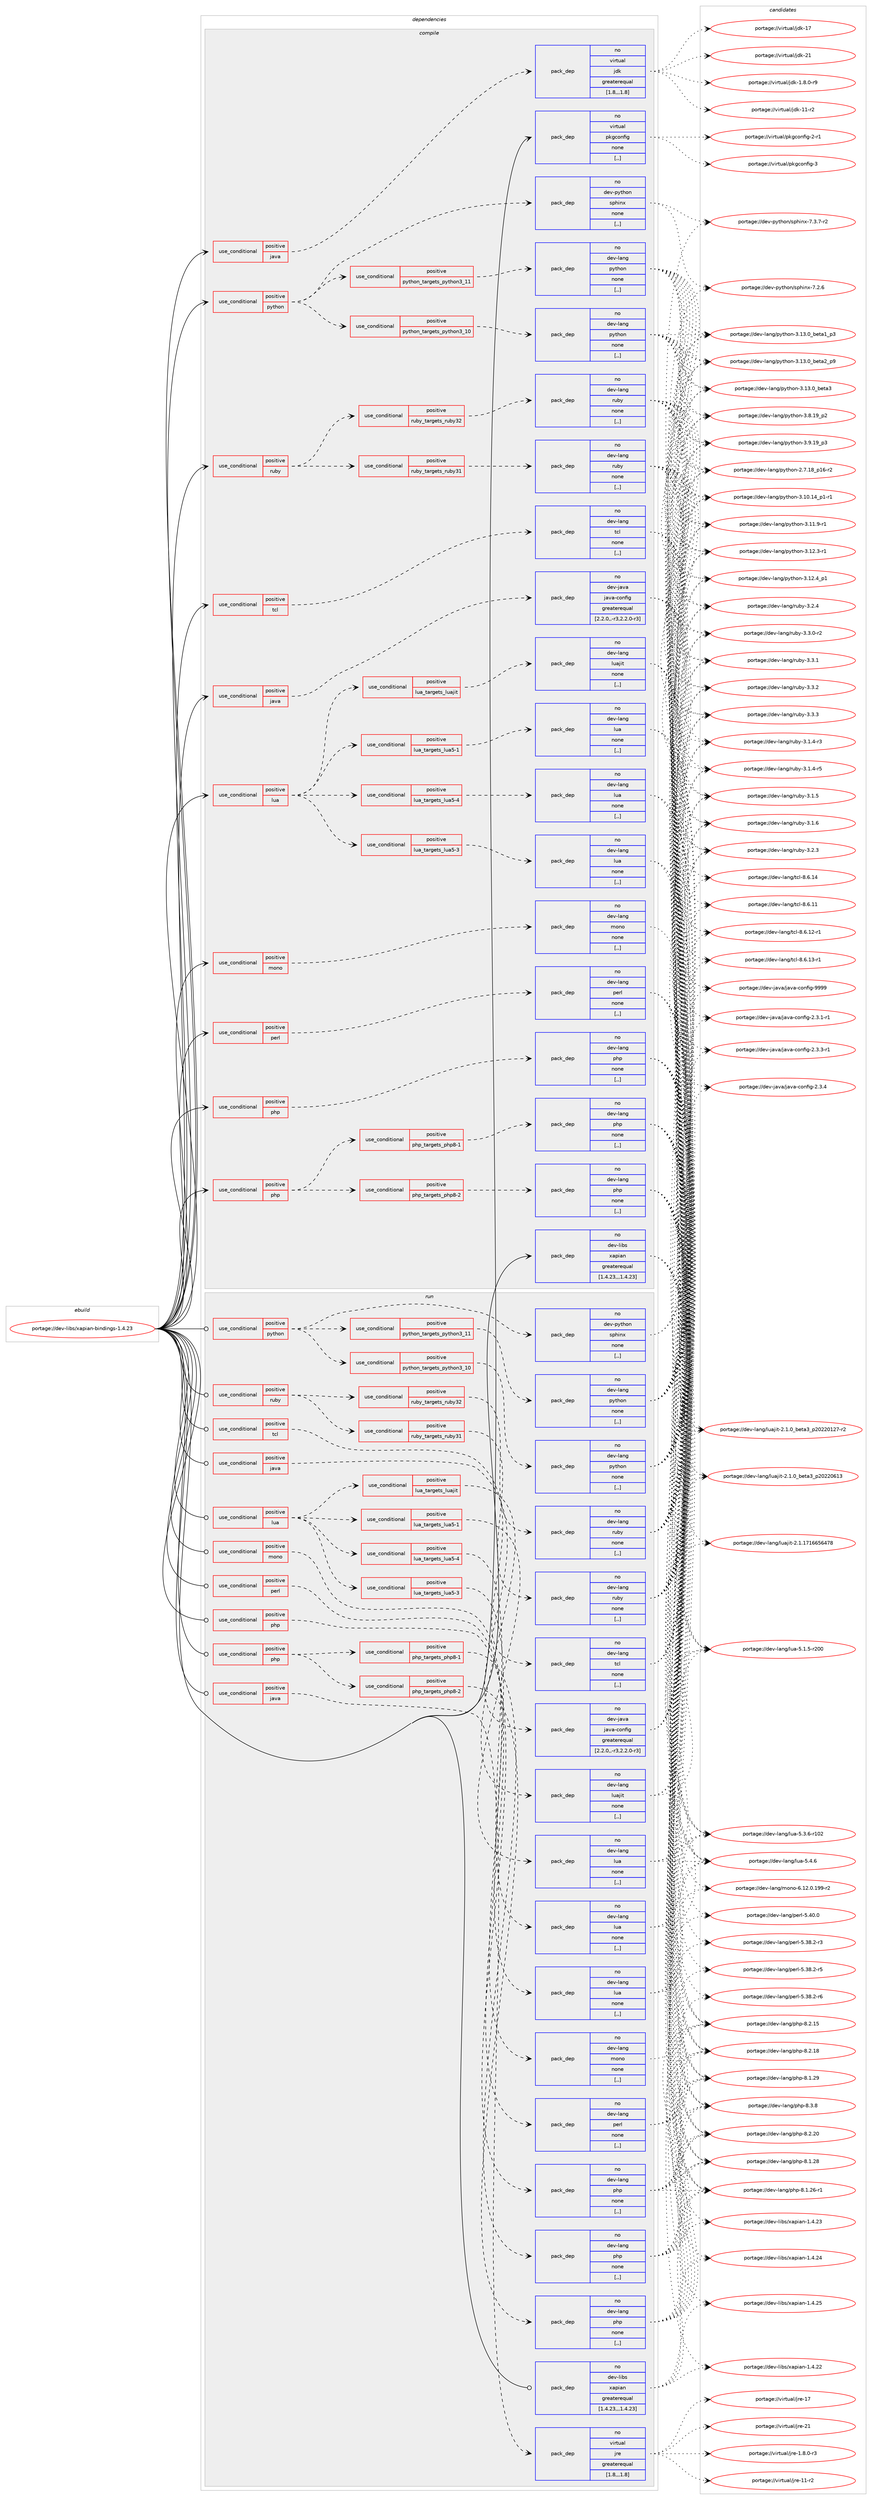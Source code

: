 digraph prolog {

# *************
# Graph options
# *************

newrank=true;
concentrate=true;
compound=true;
graph [rankdir=LR,fontname=Helvetica,fontsize=10,ranksep=1.5];#, ranksep=2.5, nodesep=0.2];
edge  [arrowhead=vee];
node  [fontname=Helvetica,fontsize=10];

# **********
# The ebuild
# **********

subgraph cluster_leftcol {
color=gray;
rank=same;
label=<<i>ebuild</i>>;
id [label="portage://dev-libs/xapian-bindings-1.4.23", color=red, width=4, href="../dev-libs/xapian-bindings-1.4.23.svg"];
}

# ****************
# The dependencies
# ****************

subgraph cluster_midcol {
color=gray;
label=<<i>dependencies</i>>;
subgraph cluster_compile {
fillcolor="#eeeeee";
style=filled;
label=<<i>compile</i>>;
subgraph cond27818 {
dependency112377 [label=<<TABLE BORDER="0" CELLBORDER="1" CELLSPACING="0" CELLPADDING="4"><TR><TD ROWSPAN="3" CELLPADDING="10">use_conditional</TD></TR><TR><TD>positive</TD></TR><TR><TD>java</TD></TR></TABLE>>, shape=none, color=red];
subgraph pack83395 {
dependency112378 [label=<<TABLE BORDER="0" CELLBORDER="1" CELLSPACING="0" CELLPADDING="4" WIDTH="220"><TR><TD ROWSPAN="6" CELLPADDING="30">pack_dep</TD></TR><TR><TD WIDTH="110">no</TD></TR><TR><TD>dev-java</TD></TR><TR><TD>java-config</TD></TR><TR><TD>greaterequal</TD></TR><TR><TD>[2.2.0,,-r3,2.2.0-r3]</TD></TR></TABLE>>, shape=none, color=blue];
}
dependency112377:e -> dependency112378:w [weight=20,style="dashed",arrowhead="vee"];
}
id:e -> dependency112377:w [weight=20,style="solid",arrowhead="vee"];
subgraph cond27819 {
dependency112379 [label=<<TABLE BORDER="0" CELLBORDER="1" CELLSPACING="0" CELLPADDING="4"><TR><TD ROWSPAN="3" CELLPADDING="10">use_conditional</TD></TR><TR><TD>positive</TD></TR><TR><TD>java</TD></TR></TABLE>>, shape=none, color=red];
subgraph pack83396 {
dependency112380 [label=<<TABLE BORDER="0" CELLBORDER="1" CELLSPACING="0" CELLPADDING="4" WIDTH="220"><TR><TD ROWSPAN="6" CELLPADDING="30">pack_dep</TD></TR><TR><TD WIDTH="110">no</TD></TR><TR><TD>virtual</TD></TR><TR><TD>jdk</TD></TR><TR><TD>greaterequal</TD></TR><TR><TD>[1.8,,,1.8]</TD></TR></TABLE>>, shape=none, color=blue];
}
dependency112379:e -> dependency112380:w [weight=20,style="dashed",arrowhead="vee"];
}
id:e -> dependency112379:w [weight=20,style="solid",arrowhead="vee"];
subgraph cond27820 {
dependency112381 [label=<<TABLE BORDER="0" CELLBORDER="1" CELLSPACING="0" CELLPADDING="4"><TR><TD ROWSPAN="3" CELLPADDING="10">use_conditional</TD></TR><TR><TD>positive</TD></TR><TR><TD>lua</TD></TR></TABLE>>, shape=none, color=red];
subgraph cond27821 {
dependency112382 [label=<<TABLE BORDER="0" CELLBORDER="1" CELLSPACING="0" CELLPADDING="4"><TR><TD ROWSPAN="3" CELLPADDING="10">use_conditional</TD></TR><TR><TD>positive</TD></TR><TR><TD>lua_targets_luajit</TD></TR></TABLE>>, shape=none, color=red];
subgraph pack83397 {
dependency112383 [label=<<TABLE BORDER="0" CELLBORDER="1" CELLSPACING="0" CELLPADDING="4" WIDTH="220"><TR><TD ROWSPAN="6" CELLPADDING="30">pack_dep</TD></TR><TR><TD WIDTH="110">no</TD></TR><TR><TD>dev-lang</TD></TR><TR><TD>luajit</TD></TR><TR><TD>none</TD></TR><TR><TD>[,,]</TD></TR></TABLE>>, shape=none, color=blue];
}
dependency112382:e -> dependency112383:w [weight=20,style="dashed",arrowhead="vee"];
}
dependency112381:e -> dependency112382:w [weight=20,style="dashed",arrowhead="vee"];
subgraph cond27822 {
dependency112384 [label=<<TABLE BORDER="0" CELLBORDER="1" CELLSPACING="0" CELLPADDING="4"><TR><TD ROWSPAN="3" CELLPADDING="10">use_conditional</TD></TR><TR><TD>positive</TD></TR><TR><TD>lua_targets_lua5-1</TD></TR></TABLE>>, shape=none, color=red];
subgraph pack83398 {
dependency112385 [label=<<TABLE BORDER="0" CELLBORDER="1" CELLSPACING="0" CELLPADDING="4" WIDTH="220"><TR><TD ROWSPAN="6" CELLPADDING="30">pack_dep</TD></TR><TR><TD WIDTH="110">no</TD></TR><TR><TD>dev-lang</TD></TR><TR><TD>lua</TD></TR><TR><TD>none</TD></TR><TR><TD>[,,]</TD></TR></TABLE>>, shape=none, color=blue];
}
dependency112384:e -> dependency112385:w [weight=20,style="dashed",arrowhead="vee"];
}
dependency112381:e -> dependency112384:w [weight=20,style="dashed",arrowhead="vee"];
subgraph cond27823 {
dependency112386 [label=<<TABLE BORDER="0" CELLBORDER="1" CELLSPACING="0" CELLPADDING="4"><TR><TD ROWSPAN="3" CELLPADDING="10">use_conditional</TD></TR><TR><TD>positive</TD></TR><TR><TD>lua_targets_lua5-3</TD></TR></TABLE>>, shape=none, color=red];
subgraph pack83399 {
dependency112387 [label=<<TABLE BORDER="0" CELLBORDER="1" CELLSPACING="0" CELLPADDING="4" WIDTH="220"><TR><TD ROWSPAN="6" CELLPADDING="30">pack_dep</TD></TR><TR><TD WIDTH="110">no</TD></TR><TR><TD>dev-lang</TD></TR><TR><TD>lua</TD></TR><TR><TD>none</TD></TR><TR><TD>[,,]</TD></TR></TABLE>>, shape=none, color=blue];
}
dependency112386:e -> dependency112387:w [weight=20,style="dashed",arrowhead="vee"];
}
dependency112381:e -> dependency112386:w [weight=20,style="dashed",arrowhead="vee"];
subgraph cond27824 {
dependency112388 [label=<<TABLE BORDER="0" CELLBORDER="1" CELLSPACING="0" CELLPADDING="4"><TR><TD ROWSPAN="3" CELLPADDING="10">use_conditional</TD></TR><TR><TD>positive</TD></TR><TR><TD>lua_targets_lua5-4</TD></TR></TABLE>>, shape=none, color=red];
subgraph pack83400 {
dependency112389 [label=<<TABLE BORDER="0" CELLBORDER="1" CELLSPACING="0" CELLPADDING="4" WIDTH="220"><TR><TD ROWSPAN="6" CELLPADDING="30">pack_dep</TD></TR><TR><TD WIDTH="110">no</TD></TR><TR><TD>dev-lang</TD></TR><TR><TD>lua</TD></TR><TR><TD>none</TD></TR><TR><TD>[,,]</TD></TR></TABLE>>, shape=none, color=blue];
}
dependency112388:e -> dependency112389:w [weight=20,style="dashed",arrowhead="vee"];
}
dependency112381:e -> dependency112388:w [weight=20,style="dashed",arrowhead="vee"];
}
id:e -> dependency112381:w [weight=20,style="solid",arrowhead="vee"];
subgraph cond27825 {
dependency112390 [label=<<TABLE BORDER="0" CELLBORDER="1" CELLSPACING="0" CELLPADDING="4"><TR><TD ROWSPAN="3" CELLPADDING="10">use_conditional</TD></TR><TR><TD>positive</TD></TR><TR><TD>mono</TD></TR></TABLE>>, shape=none, color=red];
subgraph pack83401 {
dependency112391 [label=<<TABLE BORDER="0" CELLBORDER="1" CELLSPACING="0" CELLPADDING="4" WIDTH="220"><TR><TD ROWSPAN="6" CELLPADDING="30">pack_dep</TD></TR><TR><TD WIDTH="110">no</TD></TR><TR><TD>dev-lang</TD></TR><TR><TD>mono</TD></TR><TR><TD>none</TD></TR><TR><TD>[,,]</TD></TR></TABLE>>, shape=none, color=blue];
}
dependency112390:e -> dependency112391:w [weight=20,style="dashed",arrowhead="vee"];
}
id:e -> dependency112390:w [weight=20,style="solid",arrowhead="vee"];
subgraph cond27826 {
dependency112392 [label=<<TABLE BORDER="0" CELLBORDER="1" CELLSPACING="0" CELLPADDING="4"><TR><TD ROWSPAN="3" CELLPADDING="10">use_conditional</TD></TR><TR><TD>positive</TD></TR><TR><TD>perl</TD></TR></TABLE>>, shape=none, color=red];
subgraph pack83402 {
dependency112393 [label=<<TABLE BORDER="0" CELLBORDER="1" CELLSPACING="0" CELLPADDING="4" WIDTH="220"><TR><TD ROWSPAN="6" CELLPADDING="30">pack_dep</TD></TR><TR><TD WIDTH="110">no</TD></TR><TR><TD>dev-lang</TD></TR><TR><TD>perl</TD></TR><TR><TD>none</TD></TR><TR><TD>[,,]</TD></TR></TABLE>>, shape=none, color=blue];
}
dependency112392:e -> dependency112393:w [weight=20,style="dashed",arrowhead="vee"];
}
id:e -> dependency112392:w [weight=20,style="solid",arrowhead="vee"];
subgraph cond27827 {
dependency112394 [label=<<TABLE BORDER="0" CELLBORDER="1" CELLSPACING="0" CELLPADDING="4"><TR><TD ROWSPAN="3" CELLPADDING="10">use_conditional</TD></TR><TR><TD>positive</TD></TR><TR><TD>php</TD></TR></TABLE>>, shape=none, color=red];
subgraph cond27828 {
dependency112395 [label=<<TABLE BORDER="0" CELLBORDER="1" CELLSPACING="0" CELLPADDING="4"><TR><TD ROWSPAN="3" CELLPADDING="10">use_conditional</TD></TR><TR><TD>positive</TD></TR><TR><TD>php_targets_php8-1</TD></TR></TABLE>>, shape=none, color=red];
subgraph pack83403 {
dependency112396 [label=<<TABLE BORDER="0" CELLBORDER="1" CELLSPACING="0" CELLPADDING="4" WIDTH="220"><TR><TD ROWSPAN="6" CELLPADDING="30">pack_dep</TD></TR><TR><TD WIDTH="110">no</TD></TR><TR><TD>dev-lang</TD></TR><TR><TD>php</TD></TR><TR><TD>none</TD></TR><TR><TD>[,,]</TD></TR></TABLE>>, shape=none, color=blue];
}
dependency112395:e -> dependency112396:w [weight=20,style="dashed",arrowhead="vee"];
}
dependency112394:e -> dependency112395:w [weight=20,style="dashed",arrowhead="vee"];
subgraph cond27829 {
dependency112397 [label=<<TABLE BORDER="0" CELLBORDER="1" CELLSPACING="0" CELLPADDING="4"><TR><TD ROWSPAN="3" CELLPADDING="10">use_conditional</TD></TR><TR><TD>positive</TD></TR><TR><TD>php_targets_php8-2</TD></TR></TABLE>>, shape=none, color=red];
subgraph pack83404 {
dependency112398 [label=<<TABLE BORDER="0" CELLBORDER="1" CELLSPACING="0" CELLPADDING="4" WIDTH="220"><TR><TD ROWSPAN="6" CELLPADDING="30">pack_dep</TD></TR><TR><TD WIDTH="110">no</TD></TR><TR><TD>dev-lang</TD></TR><TR><TD>php</TD></TR><TR><TD>none</TD></TR><TR><TD>[,,]</TD></TR></TABLE>>, shape=none, color=blue];
}
dependency112397:e -> dependency112398:w [weight=20,style="dashed",arrowhead="vee"];
}
dependency112394:e -> dependency112397:w [weight=20,style="dashed",arrowhead="vee"];
}
id:e -> dependency112394:w [weight=20,style="solid",arrowhead="vee"];
subgraph cond27830 {
dependency112399 [label=<<TABLE BORDER="0" CELLBORDER="1" CELLSPACING="0" CELLPADDING="4"><TR><TD ROWSPAN="3" CELLPADDING="10">use_conditional</TD></TR><TR><TD>positive</TD></TR><TR><TD>php</TD></TR></TABLE>>, shape=none, color=red];
subgraph pack83405 {
dependency112400 [label=<<TABLE BORDER="0" CELLBORDER="1" CELLSPACING="0" CELLPADDING="4" WIDTH="220"><TR><TD ROWSPAN="6" CELLPADDING="30">pack_dep</TD></TR><TR><TD WIDTH="110">no</TD></TR><TR><TD>dev-lang</TD></TR><TR><TD>php</TD></TR><TR><TD>none</TD></TR><TR><TD>[,,]</TD></TR></TABLE>>, shape=none, color=blue];
}
dependency112399:e -> dependency112400:w [weight=20,style="dashed",arrowhead="vee"];
}
id:e -> dependency112399:w [weight=20,style="solid",arrowhead="vee"];
subgraph cond27831 {
dependency112401 [label=<<TABLE BORDER="0" CELLBORDER="1" CELLSPACING="0" CELLPADDING="4"><TR><TD ROWSPAN="3" CELLPADDING="10">use_conditional</TD></TR><TR><TD>positive</TD></TR><TR><TD>python</TD></TR></TABLE>>, shape=none, color=red];
subgraph pack83406 {
dependency112402 [label=<<TABLE BORDER="0" CELLBORDER="1" CELLSPACING="0" CELLPADDING="4" WIDTH="220"><TR><TD ROWSPAN="6" CELLPADDING="30">pack_dep</TD></TR><TR><TD WIDTH="110">no</TD></TR><TR><TD>dev-python</TD></TR><TR><TD>sphinx</TD></TR><TR><TD>none</TD></TR><TR><TD>[,,]</TD></TR></TABLE>>, shape=none, color=blue];
}
dependency112401:e -> dependency112402:w [weight=20,style="dashed",arrowhead="vee"];
subgraph cond27832 {
dependency112403 [label=<<TABLE BORDER="0" CELLBORDER="1" CELLSPACING="0" CELLPADDING="4"><TR><TD ROWSPAN="3" CELLPADDING="10">use_conditional</TD></TR><TR><TD>positive</TD></TR><TR><TD>python_targets_python3_10</TD></TR></TABLE>>, shape=none, color=red];
subgraph pack83407 {
dependency112404 [label=<<TABLE BORDER="0" CELLBORDER="1" CELLSPACING="0" CELLPADDING="4" WIDTH="220"><TR><TD ROWSPAN="6" CELLPADDING="30">pack_dep</TD></TR><TR><TD WIDTH="110">no</TD></TR><TR><TD>dev-lang</TD></TR><TR><TD>python</TD></TR><TR><TD>none</TD></TR><TR><TD>[,,]</TD></TR></TABLE>>, shape=none, color=blue];
}
dependency112403:e -> dependency112404:w [weight=20,style="dashed",arrowhead="vee"];
}
dependency112401:e -> dependency112403:w [weight=20,style="dashed",arrowhead="vee"];
subgraph cond27833 {
dependency112405 [label=<<TABLE BORDER="0" CELLBORDER="1" CELLSPACING="0" CELLPADDING="4"><TR><TD ROWSPAN="3" CELLPADDING="10">use_conditional</TD></TR><TR><TD>positive</TD></TR><TR><TD>python_targets_python3_11</TD></TR></TABLE>>, shape=none, color=red];
subgraph pack83408 {
dependency112406 [label=<<TABLE BORDER="0" CELLBORDER="1" CELLSPACING="0" CELLPADDING="4" WIDTH="220"><TR><TD ROWSPAN="6" CELLPADDING="30">pack_dep</TD></TR><TR><TD WIDTH="110">no</TD></TR><TR><TD>dev-lang</TD></TR><TR><TD>python</TD></TR><TR><TD>none</TD></TR><TR><TD>[,,]</TD></TR></TABLE>>, shape=none, color=blue];
}
dependency112405:e -> dependency112406:w [weight=20,style="dashed",arrowhead="vee"];
}
dependency112401:e -> dependency112405:w [weight=20,style="dashed",arrowhead="vee"];
}
id:e -> dependency112401:w [weight=20,style="solid",arrowhead="vee"];
subgraph cond27834 {
dependency112407 [label=<<TABLE BORDER="0" CELLBORDER="1" CELLSPACING="0" CELLPADDING="4"><TR><TD ROWSPAN="3" CELLPADDING="10">use_conditional</TD></TR><TR><TD>positive</TD></TR><TR><TD>ruby</TD></TR></TABLE>>, shape=none, color=red];
subgraph cond27835 {
dependency112408 [label=<<TABLE BORDER="0" CELLBORDER="1" CELLSPACING="0" CELLPADDING="4"><TR><TD ROWSPAN="3" CELLPADDING="10">use_conditional</TD></TR><TR><TD>positive</TD></TR><TR><TD>ruby_targets_ruby31</TD></TR></TABLE>>, shape=none, color=red];
subgraph pack83409 {
dependency112409 [label=<<TABLE BORDER="0" CELLBORDER="1" CELLSPACING="0" CELLPADDING="4" WIDTH="220"><TR><TD ROWSPAN="6" CELLPADDING="30">pack_dep</TD></TR><TR><TD WIDTH="110">no</TD></TR><TR><TD>dev-lang</TD></TR><TR><TD>ruby</TD></TR><TR><TD>none</TD></TR><TR><TD>[,,]</TD></TR></TABLE>>, shape=none, color=blue];
}
dependency112408:e -> dependency112409:w [weight=20,style="dashed",arrowhead="vee"];
}
dependency112407:e -> dependency112408:w [weight=20,style="dashed",arrowhead="vee"];
subgraph cond27836 {
dependency112410 [label=<<TABLE BORDER="0" CELLBORDER="1" CELLSPACING="0" CELLPADDING="4"><TR><TD ROWSPAN="3" CELLPADDING="10">use_conditional</TD></TR><TR><TD>positive</TD></TR><TR><TD>ruby_targets_ruby32</TD></TR></TABLE>>, shape=none, color=red];
subgraph pack83410 {
dependency112411 [label=<<TABLE BORDER="0" CELLBORDER="1" CELLSPACING="0" CELLPADDING="4" WIDTH="220"><TR><TD ROWSPAN="6" CELLPADDING="30">pack_dep</TD></TR><TR><TD WIDTH="110">no</TD></TR><TR><TD>dev-lang</TD></TR><TR><TD>ruby</TD></TR><TR><TD>none</TD></TR><TR><TD>[,,]</TD></TR></TABLE>>, shape=none, color=blue];
}
dependency112410:e -> dependency112411:w [weight=20,style="dashed",arrowhead="vee"];
}
dependency112407:e -> dependency112410:w [weight=20,style="dashed",arrowhead="vee"];
}
id:e -> dependency112407:w [weight=20,style="solid",arrowhead="vee"];
subgraph cond27837 {
dependency112412 [label=<<TABLE BORDER="0" CELLBORDER="1" CELLSPACING="0" CELLPADDING="4"><TR><TD ROWSPAN="3" CELLPADDING="10">use_conditional</TD></TR><TR><TD>positive</TD></TR><TR><TD>tcl</TD></TR></TABLE>>, shape=none, color=red];
subgraph pack83411 {
dependency112413 [label=<<TABLE BORDER="0" CELLBORDER="1" CELLSPACING="0" CELLPADDING="4" WIDTH="220"><TR><TD ROWSPAN="6" CELLPADDING="30">pack_dep</TD></TR><TR><TD WIDTH="110">no</TD></TR><TR><TD>dev-lang</TD></TR><TR><TD>tcl</TD></TR><TR><TD>none</TD></TR><TR><TD>[,,]</TD></TR></TABLE>>, shape=none, color=blue];
}
dependency112412:e -> dependency112413:w [weight=20,style="dashed",arrowhead="vee"];
}
id:e -> dependency112412:w [weight=20,style="solid",arrowhead="vee"];
subgraph pack83412 {
dependency112414 [label=<<TABLE BORDER="0" CELLBORDER="1" CELLSPACING="0" CELLPADDING="4" WIDTH="220"><TR><TD ROWSPAN="6" CELLPADDING="30">pack_dep</TD></TR><TR><TD WIDTH="110">no</TD></TR><TR><TD>dev-libs</TD></TR><TR><TD>xapian</TD></TR><TR><TD>greaterequal</TD></TR><TR><TD>[1.4.23,,,1.4.23]</TD></TR></TABLE>>, shape=none, color=blue];
}
id:e -> dependency112414:w [weight=20,style="solid",arrowhead="vee"];
subgraph pack83413 {
dependency112415 [label=<<TABLE BORDER="0" CELLBORDER="1" CELLSPACING="0" CELLPADDING="4" WIDTH="220"><TR><TD ROWSPAN="6" CELLPADDING="30">pack_dep</TD></TR><TR><TD WIDTH="110">no</TD></TR><TR><TD>virtual</TD></TR><TR><TD>pkgconfig</TD></TR><TR><TD>none</TD></TR><TR><TD>[,,]</TD></TR></TABLE>>, shape=none, color=blue];
}
id:e -> dependency112415:w [weight=20,style="solid",arrowhead="vee"];
}
subgraph cluster_compileandrun {
fillcolor="#eeeeee";
style=filled;
label=<<i>compile and run</i>>;
}
subgraph cluster_run {
fillcolor="#eeeeee";
style=filled;
label=<<i>run</i>>;
subgraph cond27838 {
dependency112416 [label=<<TABLE BORDER="0" CELLBORDER="1" CELLSPACING="0" CELLPADDING="4"><TR><TD ROWSPAN="3" CELLPADDING="10">use_conditional</TD></TR><TR><TD>positive</TD></TR><TR><TD>java</TD></TR></TABLE>>, shape=none, color=red];
subgraph pack83414 {
dependency112417 [label=<<TABLE BORDER="0" CELLBORDER="1" CELLSPACING="0" CELLPADDING="4" WIDTH="220"><TR><TD ROWSPAN="6" CELLPADDING="30">pack_dep</TD></TR><TR><TD WIDTH="110">no</TD></TR><TR><TD>dev-java</TD></TR><TR><TD>java-config</TD></TR><TR><TD>greaterequal</TD></TR><TR><TD>[2.2.0,,-r3,2.2.0-r3]</TD></TR></TABLE>>, shape=none, color=blue];
}
dependency112416:e -> dependency112417:w [weight=20,style="dashed",arrowhead="vee"];
}
id:e -> dependency112416:w [weight=20,style="solid",arrowhead="odot"];
subgraph cond27839 {
dependency112418 [label=<<TABLE BORDER="0" CELLBORDER="1" CELLSPACING="0" CELLPADDING="4"><TR><TD ROWSPAN="3" CELLPADDING="10">use_conditional</TD></TR><TR><TD>positive</TD></TR><TR><TD>java</TD></TR></TABLE>>, shape=none, color=red];
subgraph pack83415 {
dependency112419 [label=<<TABLE BORDER="0" CELLBORDER="1" CELLSPACING="0" CELLPADDING="4" WIDTH="220"><TR><TD ROWSPAN="6" CELLPADDING="30">pack_dep</TD></TR><TR><TD WIDTH="110">no</TD></TR><TR><TD>virtual</TD></TR><TR><TD>jre</TD></TR><TR><TD>greaterequal</TD></TR><TR><TD>[1.8,,,1.8]</TD></TR></TABLE>>, shape=none, color=blue];
}
dependency112418:e -> dependency112419:w [weight=20,style="dashed",arrowhead="vee"];
}
id:e -> dependency112418:w [weight=20,style="solid",arrowhead="odot"];
subgraph cond27840 {
dependency112420 [label=<<TABLE BORDER="0" CELLBORDER="1" CELLSPACING="0" CELLPADDING="4"><TR><TD ROWSPAN="3" CELLPADDING="10">use_conditional</TD></TR><TR><TD>positive</TD></TR><TR><TD>lua</TD></TR></TABLE>>, shape=none, color=red];
subgraph cond27841 {
dependency112421 [label=<<TABLE BORDER="0" CELLBORDER="1" CELLSPACING="0" CELLPADDING="4"><TR><TD ROWSPAN="3" CELLPADDING="10">use_conditional</TD></TR><TR><TD>positive</TD></TR><TR><TD>lua_targets_luajit</TD></TR></TABLE>>, shape=none, color=red];
subgraph pack83416 {
dependency112422 [label=<<TABLE BORDER="0" CELLBORDER="1" CELLSPACING="0" CELLPADDING="4" WIDTH="220"><TR><TD ROWSPAN="6" CELLPADDING="30">pack_dep</TD></TR><TR><TD WIDTH="110">no</TD></TR><TR><TD>dev-lang</TD></TR><TR><TD>luajit</TD></TR><TR><TD>none</TD></TR><TR><TD>[,,]</TD></TR></TABLE>>, shape=none, color=blue];
}
dependency112421:e -> dependency112422:w [weight=20,style="dashed",arrowhead="vee"];
}
dependency112420:e -> dependency112421:w [weight=20,style="dashed",arrowhead="vee"];
subgraph cond27842 {
dependency112423 [label=<<TABLE BORDER="0" CELLBORDER="1" CELLSPACING="0" CELLPADDING="4"><TR><TD ROWSPAN="3" CELLPADDING="10">use_conditional</TD></TR><TR><TD>positive</TD></TR><TR><TD>lua_targets_lua5-1</TD></TR></TABLE>>, shape=none, color=red];
subgraph pack83417 {
dependency112424 [label=<<TABLE BORDER="0" CELLBORDER="1" CELLSPACING="0" CELLPADDING="4" WIDTH="220"><TR><TD ROWSPAN="6" CELLPADDING="30">pack_dep</TD></TR><TR><TD WIDTH="110">no</TD></TR><TR><TD>dev-lang</TD></TR><TR><TD>lua</TD></TR><TR><TD>none</TD></TR><TR><TD>[,,]</TD></TR></TABLE>>, shape=none, color=blue];
}
dependency112423:e -> dependency112424:w [weight=20,style="dashed",arrowhead="vee"];
}
dependency112420:e -> dependency112423:w [weight=20,style="dashed",arrowhead="vee"];
subgraph cond27843 {
dependency112425 [label=<<TABLE BORDER="0" CELLBORDER="1" CELLSPACING="0" CELLPADDING="4"><TR><TD ROWSPAN="3" CELLPADDING="10">use_conditional</TD></TR><TR><TD>positive</TD></TR><TR><TD>lua_targets_lua5-3</TD></TR></TABLE>>, shape=none, color=red];
subgraph pack83418 {
dependency112426 [label=<<TABLE BORDER="0" CELLBORDER="1" CELLSPACING="0" CELLPADDING="4" WIDTH="220"><TR><TD ROWSPAN="6" CELLPADDING="30">pack_dep</TD></TR><TR><TD WIDTH="110">no</TD></TR><TR><TD>dev-lang</TD></TR><TR><TD>lua</TD></TR><TR><TD>none</TD></TR><TR><TD>[,,]</TD></TR></TABLE>>, shape=none, color=blue];
}
dependency112425:e -> dependency112426:w [weight=20,style="dashed",arrowhead="vee"];
}
dependency112420:e -> dependency112425:w [weight=20,style="dashed",arrowhead="vee"];
subgraph cond27844 {
dependency112427 [label=<<TABLE BORDER="0" CELLBORDER="1" CELLSPACING="0" CELLPADDING="4"><TR><TD ROWSPAN="3" CELLPADDING="10">use_conditional</TD></TR><TR><TD>positive</TD></TR><TR><TD>lua_targets_lua5-4</TD></TR></TABLE>>, shape=none, color=red];
subgraph pack83419 {
dependency112428 [label=<<TABLE BORDER="0" CELLBORDER="1" CELLSPACING="0" CELLPADDING="4" WIDTH="220"><TR><TD ROWSPAN="6" CELLPADDING="30">pack_dep</TD></TR><TR><TD WIDTH="110">no</TD></TR><TR><TD>dev-lang</TD></TR><TR><TD>lua</TD></TR><TR><TD>none</TD></TR><TR><TD>[,,]</TD></TR></TABLE>>, shape=none, color=blue];
}
dependency112427:e -> dependency112428:w [weight=20,style="dashed",arrowhead="vee"];
}
dependency112420:e -> dependency112427:w [weight=20,style="dashed",arrowhead="vee"];
}
id:e -> dependency112420:w [weight=20,style="solid",arrowhead="odot"];
subgraph cond27845 {
dependency112429 [label=<<TABLE BORDER="0" CELLBORDER="1" CELLSPACING="0" CELLPADDING="4"><TR><TD ROWSPAN="3" CELLPADDING="10">use_conditional</TD></TR><TR><TD>positive</TD></TR><TR><TD>mono</TD></TR></TABLE>>, shape=none, color=red];
subgraph pack83420 {
dependency112430 [label=<<TABLE BORDER="0" CELLBORDER="1" CELLSPACING="0" CELLPADDING="4" WIDTH="220"><TR><TD ROWSPAN="6" CELLPADDING="30">pack_dep</TD></TR><TR><TD WIDTH="110">no</TD></TR><TR><TD>dev-lang</TD></TR><TR><TD>mono</TD></TR><TR><TD>none</TD></TR><TR><TD>[,,]</TD></TR></TABLE>>, shape=none, color=blue];
}
dependency112429:e -> dependency112430:w [weight=20,style="dashed",arrowhead="vee"];
}
id:e -> dependency112429:w [weight=20,style="solid",arrowhead="odot"];
subgraph cond27846 {
dependency112431 [label=<<TABLE BORDER="0" CELLBORDER="1" CELLSPACING="0" CELLPADDING="4"><TR><TD ROWSPAN="3" CELLPADDING="10">use_conditional</TD></TR><TR><TD>positive</TD></TR><TR><TD>perl</TD></TR></TABLE>>, shape=none, color=red];
subgraph pack83421 {
dependency112432 [label=<<TABLE BORDER="0" CELLBORDER="1" CELLSPACING="0" CELLPADDING="4" WIDTH="220"><TR><TD ROWSPAN="6" CELLPADDING="30">pack_dep</TD></TR><TR><TD WIDTH="110">no</TD></TR><TR><TD>dev-lang</TD></TR><TR><TD>perl</TD></TR><TR><TD>none</TD></TR><TR><TD>[,,]</TD></TR></TABLE>>, shape=none, color=blue];
}
dependency112431:e -> dependency112432:w [weight=20,style="dashed",arrowhead="vee"];
}
id:e -> dependency112431:w [weight=20,style="solid",arrowhead="odot"];
subgraph cond27847 {
dependency112433 [label=<<TABLE BORDER="0" CELLBORDER="1" CELLSPACING="0" CELLPADDING="4"><TR><TD ROWSPAN="3" CELLPADDING="10">use_conditional</TD></TR><TR><TD>positive</TD></TR><TR><TD>php</TD></TR></TABLE>>, shape=none, color=red];
subgraph cond27848 {
dependency112434 [label=<<TABLE BORDER="0" CELLBORDER="1" CELLSPACING="0" CELLPADDING="4"><TR><TD ROWSPAN="3" CELLPADDING="10">use_conditional</TD></TR><TR><TD>positive</TD></TR><TR><TD>php_targets_php8-1</TD></TR></TABLE>>, shape=none, color=red];
subgraph pack83422 {
dependency112435 [label=<<TABLE BORDER="0" CELLBORDER="1" CELLSPACING="0" CELLPADDING="4" WIDTH="220"><TR><TD ROWSPAN="6" CELLPADDING="30">pack_dep</TD></TR><TR><TD WIDTH="110">no</TD></TR><TR><TD>dev-lang</TD></TR><TR><TD>php</TD></TR><TR><TD>none</TD></TR><TR><TD>[,,]</TD></TR></TABLE>>, shape=none, color=blue];
}
dependency112434:e -> dependency112435:w [weight=20,style="dashed",arrowhead="vee"];
}
dependency112433:e -> dependency112434:w [weight=20,style="dashed",arrowhead="vee"];
subgraph cond27849 {
dependency112436 [label=<<TABLE BORDER="0" CELLBORDER="1" CELLSPACING="0" CELLPADDING="4"><TR><TD ROWSPAN="3" CELLPADDING="10">use_conditional</TD></TR><TR><TD>positive</TD></TR><TR><TD>php_targets_php8-2</TD></TR></TABLE>>, shape=none, color=red];
subgraph pack83423 {
dependency112437 [label=<<TABLE BORDER="0" CELLBORDER="1" CELLSPACING="0" CELLPADDING="4" WIDTH="220"><TR><TD ROWSPAN="6" CELLPADDING="30">pack_dep</TD></TR><TR><TD WIDTH="110">no</TD></TR><TR><TD>dev-lang</TD></TR><TR><TD>php</TD></TR><TR><TD>none</TD></TR><TR><TD>[,,]</TD></TR></TABLE>>, shape=none, color=blue];
}
dependency112436:e -> dependency112437:w [weight=20,style="dashed",arrowhead="vee"];
}
dependency112433:e -> dependency112436:w [weight=20,style="dashed",arrowhead="vee"];
}
id:e -> dependency112433:w [weight=20,style="solid",arrowhead="odot"];
subgraph cond27850 {
dependency112438 [label=<<TABLE BORDER="0" CELLBORDER="1" CELLSPACING="0" CELLPADDING="4"><TR><TD ROWSPAN="3" CELLPADDING="10">use_conditional</TD></TR><TR><TD>positive</TD></TR><TR><TD>php</TD></TR></TABLE>>, shape=none, color=red];
subgraph pack83424 {
dependency112439 [label=<<TABLE BORDER="0" CELLBORDER="1" CELLSPACING="0" CELLPADDING="4" WIDTH="220"><TR><TD ROWSPAN="6" CELLPADDING="30">pack_dep</TD></TR><TR><TD WIDTH="110">no</TD></TR><TR><TD>dev-lang</TD></TR><TR><TD>php</TD></TR><TR><TD>none</TD></TR><TR><TD>[,,]</TD></TR></TABLE>>, shape=none, color=blue];
}
dependency112438:e -> dependency112439:w [weight=20,style="dashed",arrowhead="vee"];
}
id:e -> dependency112438:w [weight=20,style="solid",arrowhead="odot"];
subgraph cond27851 {
dependency112440 [label=<<TABLE BORDER="0" CELLBORDER="1" CELLSPACING="0" CELLPADDING="4"><TR><TD ROWSPAN="3" CELLPADDING="10">use_conditional</TD></TR><TR><TD>positive</TD></TR><TR><TD>python</TD></TR></TABLE>>, shape=none, color=red];
subgraph pack83425 {
dependency112441 [label=<<TABLE BORDER="0" CELLBORDER="1" CELLSPACING="0" CELLPADDING="4" WIDTH="220"><TR><TD ROWSPAN="6" CELLPADDING="30">pack_dep</TD></TR><TR><TD WIDTH="110">no</TD></TR><TR><TD>dev-python</TD></TR><TR><TD>sphinx</TD></TR><TR><TD>none</TD></TR><TR><TD>[,,]</TD></TR></TABLE>>, shape=none, color=blue];
}
dependency112440:e -> dependency112441:w [weight=20,style="dashed",arrowhead="vee"];
subgraph cond27852 {
dependency112442 [label=<<TABLE BORDER="0" CELLBORDER="1" CELLSPACING="0" CELLPADDING="4"><TR><TD ROWSPAN="3" CELLPADDING="10">use_conditional</TD></TR><TR><TD>positive</TD></TR><TR><TD>python_targets_python3_10</TD></TR></TABLE>>, shape=none, color=red];
subgraph pack83426 {
dependency112443 [label=<<TABLE BORDER="0" CELLBORDER="1" CELLSPACING="0" CELLPADDING="4" WIDTH="220"><TR><TD ROWSPAN="6" CELLPADDING="30">pack_dep</TD></TR><TR><TD WIDTH="110">no</TD></TR><TR><TD>dev-lang</TD></TR><TR><TD>python</TD></TR><TR><TD>none</TD></TR><TR><TD>[,,]</TD></TR></TABLE>>, shape=none, color=blue];
}
dependency112442:e -> dependency112443:w [weight=20,style="dashed",arrowhead="vee"];
}
dependency112440:e -> dependency112442:w [weight=20,style="dashed",arrowhead="vee"];
subgraph cond27853 {
dependency112444 [label=<<TABLE BORDER="0" CELLBORDER="1" CELLSPACING="0" CELLPADDING="4"><TR><TD ROWSPAN="3" CELLPADDING="10">use_conditional</TD></TR><TR><TD>positive</TD></TR><TR><TD>python_targets_python3_11</TD></TR></TABLE>>, shape=none, color=red];
subgraph pack83427 {
dependency112445 [label=<<TABLE BORDER="0" CELLBORDER="1" CELLSPACING="0" CELLPADDING="4" WIDTH="220"><TR><TD ROWSPAN="6" CELLPADDING="30">pack_dep</TD></TR><TR><TD WIDTH="110">no</TD></TR><TR><TD>dev-lang</TD></TR><TR><TD>python</TD></TR><TR><TD>none</TD></TR><TR><TD>[,,]</TD></TR></TABLE>>, shape=none, color=blue];
}
dependency112444:e -> dependency112445:w [weight=20,style="dashed",arrowhead="vee"];
}
dependency112440:e -> dependency112444:w [weight=20,style="dashed",arrowhead="vee"];
}
id:e -> dependency112440:w [weight=20,style="solid",arrowhead="odot"];
subgraph cond27854 {
dependency112446 [label=<<TABLE BORDER="0" CELLBORDER="1" CELLSPACING="0" CELLPADDING="4"><TR><TD ROWSPAN="3" CELLPADDING="10">use_conditional</TD></TR><TR><TD>positive</TD></TR><TR><TD>ruby</TD></TR></TABLE>>, shape=none, color=red];
subgraph cond27855 {
dependency112447 [label=<<TABLE BORDER="0" CELLBORDER="1" CELLSPACING="0" CELLPADDING="4"><TR><TD ROWSPAN="3" CELLPADDING="10">use_conditional</TD></TR><TR><TD>positive</TD></TR><TR><TD>ruby_targets_ruby31</TD></TR></TABLE>>, shape=none, color=red];
subgraph pack83428 {
dependency112448 [label=<<TABLE BORDER="0" CELLBORDER="1" CELLSPACING="0" CELLPADDING="4" WIDTH="220"><TR><TD ROWSPAN="6" CELLPADDING="30">pack_dep</TD></TR><TR><TD WIDTH="110">no</TD></TR><TR><TD>dev-lang</TD></TR><TR><TD>ruby</TD></TR><TR><TD>none</TD></TR><TR><TD>[,,]</TD></TR></TABLE>>, shape=none, color=blue];
}
dependency112447:e -> dependency112448:w [weight=20,style="dashed",arrowhead="vee"];
}
dependency112446:e -> dependency112447:w [weight=20,style="dashed",arrowhead="vee"];
subgraph cond27856 {
dependency112449 [label=<<TABLE BORDER="0" CELLBORDER="1" CELLSPACING="0" CELLPADDING="4"><TR><TD ROWSPAN="3" CELLPADDING="10">use_conditional</TD></TR><TR><TD>positive</TD></TR><TR><TD>ruby_targets_ruby32</TD></TR></TABLE>>, shape=none, color=red];
subgraph pack83429 {
dependency112450 [label=<<TABLE BORDER="0" CELLBORDER="1" CELLSPACING="0" CELLPADDING="4" WIDTH="220"><TR><TD ROWSPAN="6" CELLPADDING="30">pack_dep</TD></TR><TR><TD WIDTH="110">no</TD></TR><TR><TD>dev-lang</TD></TR><TR><TD>ruby</TD></TR><TR><TD>none</TD></TR><TR><TD>[,,]</TD></TR></TABLE>>, shape=none, color=blue];
}
dependency112449:e -> dependency112450:w [weight=20,style="dashed",arrowhead="vee"];
}
dependency112446:e -> dependency112449:w [weight=20,style="dashed",arrowhead="vee"];
}
id:e -> dependency112446:w [weight=20,style="solid",arrowhead="odot"];
subgraph cond27857 {
dependency112451 [label=<<TABLE BORDER="0" CELLBORDER="1" CELLSPACING="0" CELLPADDING="4"><TR><TD ROWSPAN="3" CELLPADDING="10">use_conditional</TD></TR><TR><TD>positive</TD></TR><TR><TD>tcl</TD></TR></TABLE>>, shape=none, color=red];
subgraph pack83430 {
dependency112452 [label=<<TABLE BORDER="0" CELLBORDER="1" CELLSPACING="0" CELLPADDING="4" WIDTH="220"><TR><TD ROWSPAN="6" CELLPADDING="30">pack_dep</TD></TR><TR><TD WIDTH="110">no</TD></TR><TR><TD>dev-lang</TD></TR><TR><TD>tcl</TD></TR><TR><TD>none</TD></TR><TR><TD>[,,]</TD></TR></TABLE>>, shape=none, color=blue];
}
dependency112451:e -> dependency112452:w [weight=20,style="dashed",arrowhead="vee"];
}
id:e -> dependency112451:w [weight=20,style="solid",arrowhead="odot"];
subgraph pack83431 {
dependency112453 [label=<<TABLE BORDER="0" CELLBORDER="1" CELLSPACING="0" CELLPADDING="4" WIDTH="220"><TR><TD ROWSPAN="6" CELLPADDING="30">pack_dep</TD></TR><TR><TD WIDTH="110">no</TD></TR><TR><TD>dev-libs</TD></TR><TR><TD>xapian</TD></TR><TR><TD>greaterequal</TD></TR><TR><TD>[1.4.23,,,1.4.23]</TD></TR></TABLE>>, shape=none, color=blue];
}
id:e -> dependency112453:w [weight=20,style="solid",arrowhead="odot"];
}
}

# **************
# The candidates
# **************

subgraph cluster_choices {
rank=same;
color=gray;
label=<<i>candidates</i>>;

subgraph choice83395 {
color=black;
nodesep=1;
choice10010111845106971189747106971189745991111101021051034550465146494511449 [label="portage://dev-java/java-config-2.3.1-r1", color=red, width=4,href="../dev-java/java-config-2.3.1-r1.svg"];
choice10010111845106971189747106971189745991111101021051034550465146514511449 [label="portage://dev-java/java-config-2.3.3-r1", color=red, width=4,href="../dev-java/java-config-2.3.3-r1.svg"];
choice1001011184510697118974710697118974599111110102105103455046514652 [label="portage://dev-java/java-config-2.3.4", color=red, width=4,href="../dev-java/java-config-2.3.4.svg"];
choice10010111845106971189747106971189745991111101021051034557575757 [label="portage://dev-java/java-config-9999", color=red, width=4,href="../dev-java/java-config-9999.svg"];
dependency112378:e -> choice10010111845106971189747106971189745991111101021051034550465146494511449:w [style=dotted,weight="100"];
dependency112378:e -> choice10010111845106971189747106971189745991111101021051034550465146514511449:w [style=dotted,weight="100"];
dependency112378:e -> choice1001011184510697118974710697118974599111110102105103455046514652:w [style=dotted,weight="100"];
dependency112378:e -> choice10010111845106971189747106971189745991111101021051034557575757:w [style=dotted,weight="100"];
}
subgraph choice83396 {
color=black;
nodesep=1;
choice11810511411611797108471061001074549465646484511457 [label="portage://virtual/jdk-1.8.0-r9", color=red, width=4,href="../virtual/jdk-1.8.0-r9.svg"];
choice11810511411611797108471061001074549494511450 [label="portage://virtual/jdk-11-r2", color=red, width=4,href="../virtual/jdk-11-r2.svg"];
choice1181051141161179710847106100107454955 [label="portage://virtual/jdk-17", color=red, width=4,href="../virtual/jdk-17.svg"];
choice1181051141161179710847106100107455049 [label="portage://virtual/jdk-21", color=red, width=4,href="../virtual/jdk-21.svg"];
dependency112380:e -> choice11810511411611797108471061001074549465646484511457:w [style=dotted,weight="100"];
dependency112380:e -> choice11810511411611797108471061001074549494511450:w [style=dotted,weight="100"];
dependency112380:e -> choice1181051141161179710847106100107454955:w [style=dotted,weight="100"];
dependency112380:e -> choice1181051141161179710847106100107455049:w [style=dotted,weight="100"];
}
subgraph choice83397 {
color=black;
nodesep=1;
choice10010111845108971101034710811797106105116455046494648959810111697519511250485050484950554511450 [label="portage://dev-lang/luajit-2.1.0_beta3_p20220127-r2", color=red, width=4,href="../dev-lang/luajit-2.1.0_beta3_p20220127-r2.svg"];
choice1001011184510897110103471081179710610511645504649464895981011169751951125048505048544951 [label="portage://dev-lang/luajit-2.1.0_beta3_p20220613", color=red, width=4,href="../dev-lang/luajit-2.1.0_beta3_p20220613.svg"];
choice10010111845108971101034710811797106105116455046494649554954545354525556 [label="portage://dev-lang/luajit-2.1.1716656478", color=red, width=4,href="../dev-lang/luajit-2.1.1716656478.svg"];
dependency112383:e -> choice10010111845108971101034710811797106105116455046494648959810111697519511250485050484950554511450:w [style=dotted,weight="100"];
dependency112383:e -> choice1001011184510897110103471081179710610511645504649464895981011169751951125048505048544951:w [style=dotted,weight="100"];
dependency112383:e -> choice10010111845108971101034710811797106105116455046494649554954545354525556:w [style=dotted,weight="100"];
}
subgraph choice83398 {
color=black;
nodesep=1;
choice1001011184510897110103471081179745534649465345114504848 [label="portage://dev-lang/lua-5.1.5-r200", color=red, width=4,href="../dev-lang/lua-5.1.5-r200.svg"];
choice1001011184510897110103471081179745534651465445114494850 [label="portage://dev-lang/lua-5.3.6-r102", color=red, width=4,href="../dev-lang/lua-5.3.6-r102.svg"];
choice10010111845108971101034710811797455346524654 [label="portage://dev-lang/lua-5.4.6", color=red, width=4,href="../dev-lang/lua-5.4.6.svg"];
dependency112385:e -> choice1001011184510897110103471081179745534649465345114504848:w [style=dotted,weight="100"];
dependency112385:e -> choice1001011184510897110103471081179745534651465445114494850:w [style=dotted,weight="100"];
dependency112385:e -> choice10010111845108971101034710811797455346524654:w [style=dotted,weight="100"];
}
subgraph choice83399 {
color=black;
nodesep=1;
choice1001011184510897110103471081179745534649465345114504848 [label="portage://dev-lang/lua-5.1.5-r200", color=red, width=4,href="../dev-lang/lua-5.1.5-r200.svg"];
choice1001011184510897110103471081179745534651465445114494850 [label="portage://dev-lang/lua-5.3.6-r102", color=red, width=4,href="../dev-lang/lua-5.3.6-r102.svg"];
choice10010111845108971101034710811797455346524654 [label="portage://dev-lang/lua-5.4.6", color=red, width=4,href="../dev-lang/lua-5.4.6.svg"];
dependency112387:e -> choice1001011184510897110103471081179745534649465345114504848:w [style=dotted,weight="100"];
dependency112387:e -> choice1001011184510897110103471081179745534651465445114494850:w [style=dotted,weight="100"];
dependency112387:e -> choice10010111845108971101034710811797455346524654:w [style=dotted,weight="100"];
}
subgraph choice83400 {
color=black;
nodesep=1;
choice1001011184510897110103471081179745534649465345114504848 [label="portage://dev-lang/lua-5.1.5-r200", color=red, width=4,href="../dev-lang/lua-5.1.5-r200.svg"];
choice1001011184510897110103471081179745534651465445114494850 [label="portage://dev-lang/lua-5.3.6-r102", color=red, width=4,href="../dev-lang/lua-5.3.6-r102.svg"];
choice10010111845108971101034710811797455346524654 [label="portage://dev-lang/lua-5.4.6", color=red, width=4,href="../dev-lang/lua-5.4.6.svg"];
dependency112389:e -> choice1001011184510897110103471081179745534649465345114504848:w [style=dotted,weight="100"];
dependency112389:e -> choice1001011184510897110103471081179745534651465445114494850:w [style=dotted,weight="100"];
dependency112389:e -> choice10010111845108971101034710811797455346524654:w [style=dotted,weight="100"];
}
subgraph choice83401 {
color=black;
nodesep=1;
choice10010111845108971101034710911111011145544649504648464957574511450 [label="portage://dev-lang/mono-6.12.0.199-r2", color=red, width=4,href="../dev-lang/mono-6.12.0.199-r2.svg"];
dependency112391:e -> choice10010111845108971101034710911111011145544649504648464957574511450:w [style=dotted,weight="100"];
}
subgraph choice83402 {
color=black;
nodesep=1;
choice100101118451089711010347112101114108455346515646504511451 [label="portage://dev-lang/perl-5.38.2-r3", color=red, width=4,href="../dev-lang/perl-5.38.2-r3.svg"];
choice100101118451089711010347112101114108455346515646504511453 [label="portage://dev-lang/perl-5.38.2-r5", color=red, width=4,href="../dev-lang/perl-5.38.2-r5.svg"];
choice100101118451089711010347112101114108455346515646504511454 [label="portage://dev-lang/perl-5.38.2-r6", color=red, width=4,href="../dev-lang/perl-5.38.2-r6.svg"];
choice10010111845108971101034711210111410845534652484648 [label="portage://dev-lang/perl-5.40.0", color=red, width=4,href="../dev-lang/perl-5.40.0.svg"];
dependency112393:e -> choice100101118451089711010347112101114108455346515646504511451:w [style=dotted,weight="100"];
dependency112393:e -> choice100101118451089711010347112101114108455346515646504511453:w [style=dotted,weight="100"];
dependency112393:e -> choice100101118451089711010347112101114108455346515646504511454:w [style=dotted,weight="100"];
dependency112393:e -> choice10010111845108971101034711210111410845534652484648:w [style=dotted,weight="100"];
}
subgraph choice83403 {
color=black;
nodesep=1;
choice100101118451089711010347112104112455646494650544511449 [label="portage://dev-lang/php-8.1.26-r1", color=red, width=4,href="../dev-lang/php-8.1.26-r1.svg"];
choice10010111845108971101034711210411245564649465056 [label="portage://dev-lang/php-8.1.28", color=red, width=4,href="../dev-lang/php-8.1.28.svg"];
choice10010111845108971101034711210411245564649465057 [label="portage://dev-lang/php-8.1.29", color=red, width=4,href="../dev-lang/php-8.1.29.svg"];
choice10010111845108971101034711210411245564650464953 [label="portage://dev-lang/php-8.2.15", color=red, width=4,href="../dev-lang/php-8.2.15.svg"];
choice10010111845108971101034711210411245564650464956 [label="portage://dev-lang/php-8.2.18", color=red, width=4,href="../dev-lang/php-8.2.18.svg"];
choice10010111845108971101034711210411245564650465048 [label="portage://dev-lang/php-8.2.20", color=red, width=4,href="../dev-lang/php-8.2.20.svg"];
choice100101118451089711010347112104112455646514656 [label="portage://dev-lang/php-8.3.8", color=red, width=4,href="../dev-lang/php-8.3.8.svg"];
dependency112396:e -> choice100101118451089711010347112104112455646494650544511449:w [style=dotted,weight="100"];
dependency112396:e -> choice10010111845108971101034711210411245564649465056:w [style=dotted,weight="100"];
dependency112396:e -> choice10010111845108971101034711210411245564649465057:w [style=dotted,weight="100"];
dependency112396:e -> choice10010111845108971101034711210411245564650464953:w [style=dotted,weight="100"];
dependency112396:e -> choice10010111845108971101034711210411245564650464956:w [style=dotted,weight="100"];
dependency112396:e -> choice10010111845108971101034711210411245564650465048:w [style=dotted,weight="100"];
dependency112396:e -> choice100101118451089711010347112104112455646514656:w [style=dotted,weight="100"];
}
subgraph choice83404 {
color=black;
nodesep=1;
choice100101118451089711010347112104112455646494650544511449 [label="portage://dev-lang/php-8.1.26-r1", color=red, width=4,href="../dev-lang/php-8.1.26-r1.svg"];
choice10010111845108971101034711210411245564649465056 [label="portage://dev-lang/php-8.1.28", color=red, width=4,href="../dev-lang/php-8.1.28.svg"];
choice10010111845108971101034711210411245564649465057 [label="portage://dev-lang/php-8.1.29", color=red, width=4,href="../dev-lang/php-8.1.29.svg"];
choice10010111845108971101034711210411245564650464953 [label="portage://dev-lang/php-8.2.15", color=red, width=4,href="../dev-lang/php-8.2.15.svg"];
choice10010111845108971101034711210411245564650464956 [label="portage://dev-lang/php-8.2.18", color=red, width=4,href="../dev-lang/php-8.2.18.svg"];
choice10010111845108971101034711210411245564650465048 [label="portage://dev-lang/php-8.2.20", color=red, width=4,href="../dev-lang/php-8.2.20.svg"];
choice100101118451089711010347112104112455646514656 [label="portage://dev-lang/php-8.3.8", color=red, width=4,href="../dev-lang/php-8.3.8.svg"];
dependency112398:e -> choice100101118451089711010347112104112455646494650544511449:w [style=dotted,weight="100"];
dependency112398:e -> choice10010111845108971101034711210411245564649465056:w [style=dotted,weight="100"];
dependency112398:e -> choice10010111845108971101034711210411245564649465057:w [style=dotted,weight="100"];
dependency112398:e -> choice10010111845108971101034711210411245564650464953:w [style=dotted,weight="100"];
dependency112398:e -> choice10010111845108971101034711210411245564650464956:w [style=dotted,weight="100"];
dependency112398:e -> choice10010111845108971101034711210411245564650465048:w [style=dotted,weight="100"];
dependency112398:e -> choice100101118451089711010347112104112455646514656:w [style=dotted,weight="100"];
}
subgraph choice83405 {
color=black;
nodesep=1;
choice100101118451089711010347112104112455646494650544511449 [label="portage://dev-lang/php-8.1.26-r1", color=red, width=4,href="../dev-lang/php-8.1.26-r1.svg"];
choice10010111845108971101034711210411245564649465056 [label="portage://dev-lang/php-8.1.28", color=red, width=4,href="../dev-lang/php-8.1.28.svg"];
choice10010111845108971101034711210411245564649465057 [label="portage://dev-lang/php-8.1.29", color=red, width=4,href="../dev-lang/php-8.1.29.svg"];
choice10010111845108971101034711210411245564650464953 [label="portage://dev-lang/php-8.2.15", color=red, width=4,href="../dev-lang/php-8.2.15.svg"];
choice10010111845108971101034711210411245564650464956 [label="portage://dev-lang/php-8.2.18", color=red, width=4,href="../dev-lang/php-8.2.18.svg"];
choice10010111845108971101034711210411245564650465048 [label="portage://dev-lang/php-8.2.20", color=red, width=4,href="../dev-lang/php-8.2.20.svg"];
choice100101118451089711010347112104112455646514656 [label="portage://dev-lang/php-8.3.8", color=red, width=4,href="../dev-lang/php-8.3.8.svg"];
dependency112400:e -> choice100101118451089711010347112104112455646494650544511449:w [style=dotted,weight="100"];
dependency112400:e -> choice10010111845108971101034711210411245564649465056:w [style=dotted,weight="100"];
dependency112400:e -> choice10010111845108971101034711210411245564649465057:w [style=dotted,weight="100"];
dependency112400:e -> choice10010111845108971101034711210411245564650464953:w [style=dotted,weight="100"];
dependency112400:e -> choice10010111845108971101034711210411245564650464956:w [style=dotted,weight="100"];
dependency112400:e -> choice10010111845108971101034711210411245564650465048:w [style=dotted,weight="100"];
dependency112400:e -> choice100101118451089711010347112104112455646514656:w [style=dotted,weight="100"];
}
subgraph choice83406 {
color=black;
nodesep=1;
choice1001011184511212111610411111047115112104105110120455546504654 [label="portage://dev-python/sphinx-7.2.6", color=red, width=4,href="../dev-python/sphinx-7.2.6.svg"];
choice10010111845112121116104111110471151121041051101204555465146554511450 [label="portage://dev-python/sphinx-7.3.7-r2", color=red, width=4,href="../dev-python/sphinx-7.3.7-r2.svg"];
dependency112402:e -> choice1001011184511212111610411111047115112104105110120455546504654:w [style=dotted,weight="100"];
dependency112402:e -> choice10010111845112121116104111110471151121041051101204555465146554511450:w [style=dotted,weight="100"];
}
subgraph choice83407 {
color=black;
nodesep=1;
choice100101118451089711010347112121116104111110455046554649569511249544511450 [label="portage://dev-lang/python-2.7.18_p16-r2", color=red, width=4,href="../dev-lang/python-2.7.18_p16-r2.svg"];
choice100101118451089711010347112121116104111110455146494846495295112494511449 [label="portage://dev-lang/python-3.10.14_p1-r1", color=red, width=4,href="../dev-lang/python-3.10.14_p1-r1.svg"];
choice100101118451089711010347112121116104111110455146494946574511449 [label="portage://dev-lang/python-3.11.9-r1", color=red, width=4,href="../dev-lang/python-3.11.9-r1.svg"];
choice100101118451089711010347112121116104111110455146495046514511449 [label="portage://dev-lang/python-3.12.3-r1", color=red, width=4,href="../dev-lang/python-3.12.3-r1.svg"];
choice100101118451089711010347112121116104111110455146495046529511249 [label="portage://dev-lang/python-3.12.4_p1", color=red, width=4,href="../dev-lang/python-3.12.4_p1.svg"];
choice10010111845108971101034711212111610411111045514649514648959810111697499511251 [label="portage://dev-lang/python-3.13.0_beta1_p3", color=red, width=4,href="../dev-lang/python-3.13.0_beta1_p3.svg"];
choice10010111845108971101034711212111610411111045514649514648959810111697509511257 [label="portage://dev-lang/python-3.13.0_beta2_p9", color=red, width=4,href="../dev-lang/python-3.13.0_beta2_p9.svg"];
choice1001011184510897110103471121211161041111104551464951464895981011169751 [label="portage://dev-lang/python-3.13.0_beta3", color=red, width=4,href="../dev-lang/python-3.13.0_beta3.svg"];
choice100101118451089711010347112121116104111110455146564649579511250 [label="portage://dev-lang/python-3.8.19_p2", color=red, width=4,href="../dev-lang/python-3.8.19_p2.svg"];
choice100101118451089711010347112121116104111110455146574649579511251 [label="portage://dev-lang/python-3.9.19_p3", color=red, width=4,href="../dev-lang/python-3.9.19_p3.svg"];
dependency112404:e -> choice100101118451089711010347112121116104111110455046554649569511249544511450:w [style=dotted,weight="100"];
dependency112404:e -> choice100101118451089711010347112121116104111110455146494846495295112494511449:w [style=dotted,weight="100"];
dependency112404:e -> choice100101118451089711010347112121116104111110455146494946574511449:w [style=dotted,weight="100"];
dependency112404:e -> choice100101118451089711010347112121116104111110455146495046514511449:w [style=dotted,weight="100"];
dependency112404:e -> choice100101118451089711010347112121116104111110455146495046529511249:w [style=dotted,weight="100"];
dependency112404:e -> choice10010111845108971101034711212111610411111045514649514648959810111697499511251:w [style=dotted,weight="100"];
dependency112404:e -> choice10010111845108971101034711212111610411111045514649514648959810111697509511257:w [style=dotted,weight="100"];
dependency112404:e -> choice1001011184510897110103471121211161041111104551464951464895981011169751:w [style=dotted,weight="100"];
dependency112404:e -> choice100101118451089711010347112121116104111110455146564649579511250:w [style=dotted,weight="100"];
dependency112404:e -> choice100101118451089711010347112121116104111110455146574649579511251:w [style=dotted,weight="100"];
}
subgraph choice83408 {
color=black;
nodesep=1;
choice100101118451089711010347112121116104111110455046554649569511249544511450 [label="portage://dev-lang/python-2.7.18_p16-r2", color=red, width=4,href="../dev-lang/python-2.7.18_p16-r2.svg"];
choice100101118451089711010347112121116104111110455146494846495295112494511449 [label="portage://dev-lang/python-3.10.14_p1-r1", color=red, width=4,href="../dev-lang/python-3.10.14_p1-r1.svg"];
choice100101118451089711010347112121116104111110455146494946574511449 [label="portage://dev-lang/python-3.11.9-r1", color=red, width=4,href="../dev-lang/python-3.11.9-r1.svg"];
choice100101118451089711010347112121116104111110455146495046514511449 [label="portage://dev-lang/python-3.12.3-r1", color=red, width=4,href="../dev-lang/python-3.12.3-r1.svg"];
choice100101118451089711010347112121116104111110455146495046529511249 [label="portage://dev-lang/python-3.12.4_p1", color=red, width=4,href="../dev-lang/python-3.12.4_p1.svg"];
choice10010111845108971101034711212111610411111045514649514648959810111697499511251 [label="portage://dev-lang/python-3.13.0_beta1_p3", color=red, width=4,href="../dev-lang/python-3.13.0_beta1_p3.svg"];
choice10010111845108971101034711212111610411111045514649514648959810111697509511257 [label="portage://dev-lang/python-3.13.0_beta2_p9", color=red, width=4,href="../dev-lang/python-3.13.0_beta2_p9.svg"];
choice1001011184510897110103471121211161041111104551464951464895981011169751 [label="portage://dev-lang/python-3.13.0_beta3", color=red, width=4,href="../dev-lang/python-3.13.0_beta3.svg"];
choice100101118451089711010347112121116104111110455146564649579511250 [label="portage://dev-lang/python-3.8.19_p2", color=red, width=4,href="../dev-lang/python-3.8.19_p2.svg"];
choice100101118451089711010347112121116104111110455146574649579511251 [label="portage://dev-lang/python-3.9.19_p3", color=red, width=4,href="../dev-lang/python-3.9.19_p3.svg"];
dependency112406:e -> choice100101118451089711010347112121116104111110455046554649569511249544511450:w [style=dotted,weight="100"];
dependency112406:e -> choice100101118451089711010347112121116104111110455146494846495295112494511449:w [style=dotted,weight="100"];
dependency112406:e -> choice100101118451089711010347112121116104111110455146494946574511449:w [style=dotted,weight="100"];
dependency112406:e -> choice100101118451089711010347112121116104111110455146495046514511449:w [style=dotted,weight="100"];
dependency112406:e -> choice100101118451089711010347112121116104111110455146495046529511249:w [style=dotted,weight="100"];
dependency112406:e -> choice10010111845108971101034711212111610411111045514649514648959810111697499511251:w [style=dotted,weight="100"];
dependency112406:e -> choice10010111845108971101034711212111610411111045514649514648959810111697509511257:w [style=dotted,weight="100"];
dependency112406:e -> choice1001011184510897110103471121211161041111104551464951464895981011169751:w [style=dotted,weight="100"];
dependency112406:e -> choice100101118451089711010347112121116104111110455146564649579511250:w [style=dotted,weight="100"];
dependency112406:e -> choice100101118451089711010347112121116104111110455146574649579511251:w [style=dotted,weight="100"];
}
subgraph choice83409 {
color=black;
nodesep=1;
choice100101118451089711010347114117981214551464946524511451 [label="portage://dev-lang/ruby-3.1.4-r3", color=red, width=4,href="../dev-lang/ruby-3.1.4-r3.svg"];
choice100101118451089711010347114117981214551464946524511453 [label="portage://dev-lang/ruby-3.1.4-r5", color=red, width=4,href="../dev-lang/ruby-3.1.4-r5.svg"];
choice10010111845108971101034711411798121455146494653 [label="portage://dev-lang/ruby-3.1.5", color=red, width=4,href="../dev-lang/ruby-3.1.5.svg"];
choice10010111845108971101034711411798121455146494654 [label="portage://dev-lang/ruby-3.1.6", color=red, width=4,href="../dev-lang/ruby-3.1.6.svg"];
choice10010111845108971101034711411798121455146504651 [label="portage://dev-lang/ruby-3.2.3", color=red, width=4,href="../dev-lang/ruby-3.2.3.svg"];
choice10010111845108971101034711411798121455146504652 [label="portage://dev-lang/ruby-3.2.4", color=red, width=4,href="../dev-lang/ruby-3.2.4.svg"];
choice100101118451089711010347114117981214551465146484511450 [label="portage://dev-lang/ruby-3.3.0-r2", color=red, width=4,href="../dev-lang/ruby-3.3.0-r2.svg"];
choice10010111845108971101034711411798121455146514649 [label="portage://dev-lang/ruby-3.3.1", color=red, width=4,href="../dev-lang/ruby-3.3.1.svg"];
choice10010111845108971101034711411798121455146514650 [label="portage://dev-lang/ruby-3.3.2", color=red, width=4,href="../dev-lang/ruby-3.3.2.svg"];
choice10010111845108971101034711411798121455146514651 [label="portage://dev-lang/ruby-3.3.3", color=red, width=4,href="../dev-lang/ruby-3.3.3.svg"];
dependency112409:e -> choice100101118451089711010347114117981214551464946524511451:w [style=dotted,weight="100"];
dependency112409:e -> choice100101118451089711010347114117981214551464946524511453:w [style=dotted,weight="100"];
dependency112409:e -> choice10010111845108971101034711411798121455146494653:w [style=dotted,weight="100"];
dependency112409:e -> choice10010111845108971101034711411798121455146494654:w [style=dotted,weight="100"];
dependency112409:e -> choice10010111845108971101034711411798121455146504651:w [style=dotted,weight="100"];
dependency112409:e -> choice10010111845108971101034711411798121455146504652:w [style=dotted,weight="100"];
dependency112409:e -> choice100101118451089711010347114117981214551465146484511450:w [style=dotted,weight="100"];
dependency112409:e -> choice10010111845108971101034711411798121455146514649:w [style=dotted,weight="100"];
dependency112409:e -> choice10010111845108971101034711411798121455146514650:w [style=dotted,weight="100"];
dependency112409:e -> choice10010111845108971101034711411798121455146514651:w [style=dotted,weight="100"];
}
subgraph choice83410 {
color=black;
nodesep=1;
choice100101118451089711010347114117981214551464946524511451 [label="portage://dev-lang/ruby-3.1.4-r3", color=red, width=4,href="../dev-lang/ruby-3.1.4-r3.svg"];
choice100101118451089711010347114117981214551464946524511453 [label="portage://dev-lang/ruby-3.1.4-r5", color=red, width=4,href="../dev-lang/ruby-3.1.4-r5.svg"];
choice10010111845108971101034711411798121455146494653 [label="portage://dev-lang/ruby-3.1.5", color=red, width=4,href="../dev-lang/ruby-3.1.5.svg"];
choice10010111845108971101034711411798121455146494654 [label="portage://dev-lang/ruby-3.1.6", color=red, width=4,href="../dev-lang/ruby-3.1.6.svg"];
choice10010111845108971101034711411798121455146504651 [label="portage://dev-lang/ruby-3.2.3", color=red, width=4,href="../dev-lang/ruby-3.2.3.svg"];
choice10010111845108971101034711411798121455146504652 [label="portage://dev-lang/ruby-3.2.4", color=red, width=4,href="../dev-lang/ruby-3.2.4.svg"];
choice100101118451089711010347114117981214551465146484511450 [label="portage://dev-lang/ruby-3.3.0-r2", color=red, width=4,href="../dev-lang/ruby-3.3.0-r2.svg"];
choice10010111845108971101034711411798121455146514649 [label="portage://dev-lang/ruby-3.3.1", color=red, width=4,href="../dev-lang/ruby-3.3.1.svg"];
choice10010111845108971101034711411798121455146514650 [label="portage://dev-lang/ruby-3.3.2", color=red, width=4,href="../dev-lang/ruby-3.3.2.svg"];
choice10010111845108971101034711411798121455146514651 [label="portage://dev-lang/ruby-3.3.3", color=red, width=4,href="../dev-lang/ruby-3.3.3.svg"];
dependency112411:e -> choice100101118451089711010347114117981214551464946524511451:w [style=dotted,weight="100"];
dependency112411:e -> choice100101118451089711010347114117981214551464946524511453:w [style=dotted,weight="100"];
dependency112411:e -> choice10010111845108971101034711411798121455146494653:w [style=dotted,weight="100"];
dependency112411:e -> choice10010111845108971101034711411798121455146494654:w [style=dotted,weight="100"];
dependency112411:e -> choice10010111845108971101034711411798121455146504651:w [style=dotted,weight="100"];
dependency112411:e -> choice10010111845108971101034711411798121455146504652:w [style=dotted,weight="100"];
dependency112411:e -> choice100101118451089711010347114117981214551465146484511450:w [style=dotted,weight="100"];
dependency112411:e -> choice10010111845108971101034711411798121455146514649:w [style=dotted,weight="100"];
dependency112411:e -> choice10010111845108971101034711411798121455146514650:w [style=dotted,weight="100"];
dependency112411:e -> choice10010111845108971101034711411798121455146514651:w [style=dotted,weight="100"];
}
subgraph choice83411 {
color=black;
nodesep=1;
choice1001011184510897110103471169910845564654464949 [label="portage://dev-lang/tcl-8.6.11", color=red, width=4,href="../dev-lang/tcl-8.6.11.svg"];
choice10010111845108971101034711699108455646544649504511449 [label="portage://dev-lang/tcl-8.6.12-r1", color=red, width=4,href="../dev-lang/tcl-8.6.12-r1.svg"];
choice10010111845108971101034711699108455646544649514511449 [label="portage://dev-lang/tcl-8.6.13-r1", color=red, width=4,href="../dev-lang/tcl-8.6.13-r1.svg"];
choice1001011184510897110103471169910845564654464952 [label="portage://dev-lang/tcl-8.6.14", color=red, width=4,href="../dev-lang/tcl-8.6.14.svg"];
dependency112413:e -> choice1001011184510897110103471169910845564654464949:w [style=dotted,weight="100"];
dependency112413:e -> choice10010111845108971101034711699108455646544649504511449:w [style=dotted,weight="100"];
dependency112413:e -> choice10010111845108971101034711699108455646544649514511449:w [style=dotted,weight="100"];
dependency112413:e -> choice1001011184510897110103471169910845564654464952:w [style=dotted,weight="100"];
}
subgraph choice83412 {
color=black;
nodesep=1;
choice100101118451081059811547120971121059711045494652465050 [label="portage://dev-libs/xapian-1.4.22", color=red, width=4,href="../dev-libs/xapian-1.4.22.svg"];
choice100101118451081059811547120971121059711045494652465051 [label="portage://dev-libs/xapian-1.4.23", color=red, width=4,href="../dev-libs/xapian-1.4.23.svg"];
choice100101118451081059811547120971121059711045494652465052 [label="portage://dev-libs/xapian-1.4.24", color=red, width=4,href="../dev-libs/xapian-1.4.24.svg"];
choice100101118451081059811547120971121059711045494652465053 [label="portage://dev-libs/xapian-1.4.25", color=red, width=4,href="../dev-libs/xapian-1.4.25.svg"];
dependency112414:e -> choice100101118451081059811547120971121059711045494652465050:w [style=dotted,weight="100"];
dependency112414:e -> choice100101118451081059811547120971121059711045494652465051:w [style=dotted,weight="100"];
dependency112414:e -> choice100101118451081059811547120971121059711045494652465052:w [style=dotted,weight="100"];
dependency112414:e -> choice100101118451081059811547120971121059711045494652465053:w [style=dotted,weight="100"];
}
subgraph choice83413 {
color=black;
nodesep=1;
choice11810511411611797108471121071039911111010210510345504511449 [label="portage://virtual/pkgconfig-2-r1", color=red, width=4,href="../virtual/pkgconfig-2-r1.svg"];
choice1181051141161179710847112107103991111101021051034551 [label="portage://virtual/pkgconfig-3", color=red, width=4,href="../virtual/pkgconfig-3.svg"];
dependency112415:e -> choice11810511411611797108471121071039911111010210510345504511449:w [style=dotted,weight="100"];
dependency112415:e -> choice1181051141161179710847112107103991111101021051034551:w [style=dotted,weight="100"];
}
subgraph choice83414 {
color=black;
nodesep=1;
choice10010111845106971189747106971189745991111101021051034550465146494511449 [label="portage://dev-java/java-config-2.3.1-r1", color=red, width=4,href="../dev-java/java-config-2.3.1-r1.svg"];
choice10010111845106971189747106971189745991111101021051034550465146514511449 [label="portage://dev-java/java-config-2.3.3-r1", color=red, width=4,href="../dev-java/java-config-2.3.3-r1.svg"];
choice1001011184510697118974710697118974599111110102105103455046514652 [label="portage://dev-java/java-config-2.3.4", color=red, width=4,href="../dev-java/java-config-2.3.4.svg"];
choice10010111845106971189747106971189745991111101021051034557575757 [label="portage://dev-java/java-config-9999", color=red, width=4,href="../dev-java/java-config-9999.svg"];
dependency112417:e -> choice10010111845106971189747106971189745991111101021051034550465146494511449:w [style=dotted,weight="100"];
dependency112417:e -> choice10010111845106971189747106971189745991111101021051034550465146514511449:w [style=dotted,weight="100"];
dependency112417:e -> choice1001011184510697118974710697118974599111110102105103455046514652:w [style=dotted,weight="100"];
dependency112417:e -> choice10010111845106971189747106971189745991111101021051034557575757:w [style=dotted,weight="100"];
}
subgraph choice83415 {
color=black;
nodesep=1;
choice11810511411611797108471061141014549465646484511451 [label="portage://virtual/jre-1.8.0-r3", color=red, width=4,href="../virtual/jre-1.8.0-r3.svg"];
choice11810511411611797108471061141014549494511450 [label="portage://virtual/jre-11-r2", color=red, width=4,href="../virtual/jre-11-r2.svg"];
choice1181051141161179710847106114101454955 [label="portage://virtual/jre-17", color=red, width=4,href="../virtual/jre-17.svg"];
choice1181051141161179710847106114101455049 [label="portage://virtual/jre-21", color=red, width=4,href="../virtual/jre-21.svg"];
dependency112419:e -> choice11810511411611797108471061141014549465646484511451:w [style=dotted,weight="100"];
dependency112419:e -> choice11810511411611797108471061141014549494511450:w [style=dotted,weight="100"];
dependency112419:e -> choice1181051141161179710847106114101454955:w [style=dotted,weight="100"];
dependency112419:e -> choice1181051141161179710847106114101455049:w [style=dotted,weight="100"];
}
subgraph choice83416 {
color=black;
nodesep=1;
choice10010111845108971101034710811797106105116455046494648959810111697519511250485050484950554511450 [label="portage://dev-lang/luajit-2.1.0_beta3_p20220127-r2", color=red, width=4,href="../dev-lang/luajit-2.1.0_beta3_p20220127-r2.svg"];
choice1001011184510897110103471081179710610511645504649464895981011169751951125048505048544951 [label="portage://dev-lang/luajit-2.1.0_beta3_p20220613", color=red, width=4,href="../dev-lang/luajit-2.1.0_beta3_p20220613.svg"];
choice10010111845108971101034710811797106105116455046494649554954545354525556 [label="portage://dev-lang/luajit-2.1.1716656478", color=red, width=4,href="../dev-lang/luajit-2.1.1716656478.svg"];
dependency112422:e -> choice10010111845108971101034710811797106105116455046494648959810111697519511250485050484950554511450:w [style=dotted,weight="100"];
dependency112422:e -> choice1001011184510897110103471081179710610511645504649464895981011169751951125048505048544951:w [style=dotted,weight="100"];
dependency112422:e -> choice10010111845108971101034710811797106105116455046494649554954545354525556:w [style=dotted,weight="100"];
}
subgraph choice83417 {
color=black;
nodesep=1;
choice1001011184510897110103471081179745534649465345114504848 [label="portage://dev-lang/lua-5.1.5-r200", color=red, width=4,href="../dev-lang/lua-5.1.5-r200.svg"];
choice1001011184510897110103471081179745534651465445114494850 [label="portage://dev-lang/lua-5.3.6-r102", color=red, width=4,href="../dev-lang/lua-5.3.6-r102.svg"];
choice10010111845108971101034710811797455346524654 [label="portage://dev-lang/lua-5.4.6", color=red, width=4,href="../dev-lang/lua-5.4.6.svg"];
dependency112424:e -> choice1001011184510897110103471081179745534649465345114504848:w [style=dotted,weight="100"];
dependency112424:e -> choice1001011184510897110103471081179745534651465445114494850:w [style=dotted,weight="100"];
dependency112424:e -> choice10010111845108971101034710811797455346524654:w [style=dotted,weight="100"];
}
subgraph choice83418 {
color=black;
nodesep=1;
choice1001011184510897110103471081179745534649465345114504848 [label="portage://dev-lang/lua-5.1.5-r200", color=red, width=4,href="../dev-lang/lua-5.1.5-r200.svg"];
choice1001011184510897110103471081179745534651465445114494850 [label="portage://dev-lang/lua-5.3.6-r102", color=red, width=4,href="../dev-lang/lua-5.3.6-r102.svg"];
choice10010111845108971101034710811797455346524654 [label="portage://dev-lang/lua-5.4.6", color=red, width=4,href="../dev-lang/lua-5.4.6.svg"];
dependency112426:e -> choice1001011184510897110103471081179745534649465345114504848:w [style=dotted,weight="100"];
dependency112426:e -> choice1001011184510897110103471081179745534651465445114494850:w [style=dotted,weight="100"];
dependency112426:e -> choice10010111845108971101034710811797455346524654:w [style=dotted,weight="100"];
}
subgraph choice83419 {
color=black;
nodesep=1;
choice1001011184510897110103471081179745534649465345114504848 [label="portage://dev-lang/lua-5.1.5-r200", color=red, width=4,href="../dev-lang/lua-5.1.5-r200.svg"];
choice1001011184510897110103471081179745534651465445114494850 [label="portage://dev-lang/lua-5.3.6-r102", color=red, width=4,href="../dev-lang/lua-5.3.6-r102.svg"];
choice10010111845108971101034710811797455346524654 [label="portage://dev-lang/lua-5.4.6", color=red, width=4,href="../dev-lang/lua-5.4.6.svg"];
dependency112428:e -> choice1001011184510897110103471081179745534649465345114504848:w [style=dotted,weight="100"];
dependency112428:e -> choice1001011184510897110103471081179745534651465445114494850:w [style=dotted,weight="100"];
dependency112428:e -> choice10010111845108971101034710811797455346524654:w [style=dotted,weight="100"];
}
subgraph choice83420 {
color=black;
nodesep=1;
choice10010111845108971101034710911111011145544649504648464957574511450 [label="portage://dev-lang/mono-6.12.0.199-r2", color=red, width=4,href="../dev-lang/mono-6.12.0.199-r2.svg"];
dependency112430:e -> choice10010111845108971101034710911111011145544649504648464957574511450:w [style=dotted,weight="100"];
}
subgraph choice83421 {
color=black;
nodesep=1;
choice100101118451089711010347112101114108455346515646504511451 [label="portage://dev-lang/perl-5.38.2-r3", color=red, width=4,href="../dev-lang/perl-5.38.2-r3.svg"];
choice100101118451089711010347112101114108455346515646504511453 [label="portage://dev-lang/perl-5.38.2-r5", color=red, width=4,href="../dev-lang/perl-5.38.2-r5.svg"];
choice100101118451089711010347112101114108455346515646504511454 [label="portage://dev-lang/perl-5.38.2-r6", color=red, width=4,href="../dev-lang/perl-5.38.2-r6.svg"];
choice10010111845108971101034711210111410845534652484648 [label="portage://dev-lang/perl-5.40.0", color=red, width=4,href="../dev-lang/perl-5.40.0.svg"];
dependency112432:e -> choice100101118451089711010347112101114108455346515646504511451:w [style=dotted,weight="100"];
dependency112432:e -> choice100101118451089711010347112101114108455346515646504511453:w [style=dotted,weight="100"];
dependency112432:e -> choice100101118451089711010347112101114108455346515646504511454:w [style=dotted,weight="100"];
dependency112432:e -> choice10010111845108971101034711210111410845534652484648:w [style=dotted,weight="100"];
}
subgraph choice83422 {
color=black;
nodesep=1;
choice100101118451089711010347112104112455646494650544511449 [label="portage://dev-lang/php-8.1.26-r1", color=red, width=4,href="../dev-lang/php-8.1.26-r1.svg"];
choice10010111845108971101034711210411245564649465056 [label="portage://dev-lang/php-8.1.28", color=red, width=4,href="../dev-lang/php-8.1.28.svg"];
choice10010111845108971101034711210411245564649465057 [label="portage://dev-lang/php-8.1.29", color=red, width=4,href="../dev-lang/php-8.1.29.svg"];
choice10010111845108971101034711210411245564650464953 [label="portage://dev-lang/php-8.2.15", color=red, width=4,href="../dev-lang/php-8.2.15.svg"];
choice10010111845108971101034711210411245564650464956 [label="portage://dev-lang/php-8.2.18", color=red, width=4,href="../dev-lang/php-8.2.18.svg"];
choice10010111845108971101034711210411245564650465048 [label="portage://dev-lang/php-8.2.20", color=red, width=4,href="../dev-lang/php-8.2.20.svg"];
choice100101118451089711010347112104112455646514656 [label="portage://dev-lang/php-8.3.8", color=red, width=4,href="../dev-lang/php-8.3.8.svg"];
dependency112435:e -> choice100101118451089711010347112104112455646494650544511449:w [style=dotted,weight="100"];
dependency112435:e -> choice10010111845108971101034711210411245564649465056:w [style=dotted,weight="100"];
dependency112435:e -> choice10010111845108971101034711210411245564649465057:w [style=dotted,weight="100"];
dependency112435:e -> choice10010111845108971101034711210411245564650464953:w [style=dotted,weight="100"];
dependency112435:e -> choice10010111845108971101034711210411245564650464956:w [style=dotted,weight="100"];
dependency112435:e -> choice10010111845108971101034711210411245564650465048:w [style=dotted,weight="100"];
dependency112435:e -> choice100101118451089711010347112104112455646514656:w [style=dotted,weight="100"];
}
subgraph choice83423 {
color=black;
nodesep=1;
choice100101118451089711010347112104112455646494650544511449 [label="portage://dev-lang/php-8.1.26-r1", color=red, width=4,href="../dev-lang/php-8.1.26-r1.svg"];
choice10010111845108971101034711210411245564649465056 [label="portage://dev-lang/php-8.1.28", color=red, width=4,href="../dev-lang/php-8.1.28.svg"];
choice10010111845108971101034711210411245564649465057 [label="portage://dev-lang/php-8.1.29", color=red, width=4,href="../dev-lang/php-8.1.29.svg"];
choice10010111845108971101034711210411245564650464953 [label="portage://dev-lang/php-8.2.15", color=red, width=4,href="../dev-lang/php-8.2.15.svg"];
choice10010111845108971101034711210411245564650464956 [label="portage://dev-lang/php-8.2.18", color=red, width=4,href="../dev-lang/php-8.2.18.svg"];
choice10010111845108971101034711210411245564650465048 [label="portage://dev-lang/php-8.2.20", color=red, width=4,href="../dev-lang/php-8.2.20.svg"];
choice100101118451089711010347112104112455646514656 [label="portage://dev-lang/php-8.3.8", color=red, width=4,href="../dev-lang/php-8.3.8.svg"];
dependency112437:e -> choice100101118451089711010347112104112455646494650544511449:w [style=dotted,weight="100"];
dependency112437:e -> choice10010111845108971101034711210411245564649465056:w [style=dotted,weight="100"];
dependency112437:e -> choice10010111845108971101034711210411245564649465057:w [style=dotted,weight="100"];
dependency112437:e -> choice10010111845108971101034711210411245564650464953:w [style=dotted,weight="100"];
dependency112437:e -> choice10010111845108971101034711210411245564650464956:w [style=dotted,weight="100"];
dependency112437:e -> choice10010111845108971101034711210411245564650465048:w [style=dotted,weight="100"];
dependency112437:e -> choice100101118451089711010347112104112455646514656:w [style=dotted,weight="100"];
}
subgraph choice83424 {
color=black;
nodesep=1;
choice100101118451089711010347112104112455646494650544511449 [label="portage://dev-lang/php-8.1.26-r1", color=red, width=4,href="../dev-lang/php-8.1.26-r1.svg"];
choice10010111845108971101034711210411245564649465056 [label="portage://dev-lang/php-8.1.28", color=red, width=4,href="../dev-lang/php-8.1.28.svg"];
choice10010111845108971101034711210411245564649465057 [label="portage://dev-lang/php-8.1.29", color=red, width=4,href="../dev-lang/php-8.1.29.svg"];
choice10010111845108971101034711210411245564650464953 [label="portage://dev-lang/php-8.2.15", color=red, width=4,href="../dev-lang/php-8.2.15.svg"];
choice10010111845108971101034711210411245564650464956 [label="portage://dev-lang/php-8.2.18", color=red, width=4,href="../dev-lang/php-8.2.18.svg"];
choice10010111845108971101034711210411245564650465048 [label="portage://dev-lang/php-8.2.20", color=red, width=4,href="../dev-lang/php-8.2.20.svg"];
choice100101118451089711010347112104112455646514656 [label="portage://dev-lang/php-8.3.8", color=red, width=4,href="../dev-lang/php-8.3.8.svg"];
dependency112439:e -> choice100101118451089711010347112104112455646494650544511449:w [style=dotted,weight="100"];
dependency112439:e -> choice10010111845108971101034711210411245564649465056:w [style=dotted,weight="100"];
dependency112439:e -> choice10010111845108971101034711210411245564649465057:w [style=dotted,weight="100"];
dependency112439:e -> choice10010111845108971101034711210411245564650464953:w [style=dotted,weight="100"];
dependency112439:e -> choice10010111845108971101034711210411245564650464956:w [style=dotted,weight="100"];
dependency112439:e -> choice10010111845108971101034711210411245564650465048:w [style=dotted,weight="100"];
dependency112439:e -> choice100101118451089711010347112104112455646514656:w [style=dotted,weight="100"];
}
subgraph choice83425 {
color=black;
nodesep=1;
choice1001011184511212111610411111047115112104105110120455546504654 [label="portage://dev-python/sphinx-7.2.6", color=red, width=4,href="../dev-python/sphinx-7.2.6.svg"];
choice10010111845112121116104111110471151121041051101204555465146554511450 [label="portage://dev-python/sphinx-7.3.7-r2", color=red, width=4,href="../dev-python/sphinx-7.3.7-r2.svg"];
dependency112441:e -> choice1001011184511212111610411111047115112104105110120455546504654:w [style=dotted,weight="100"];
dependency112441:e -> choice10010111845112121116104111110471151121041051101204555465146554511450:w [style=dotted,weight="100"];
}
subgraph choice83426 {
color=black;
nodesep=1;
choice100101118451089711010347112121116104111110455046554649569511249544511450 [label="portage://dev-lang/python-2.7.18_p16-r2", color=red, width=4,href="../dev-lang/python-2.7.18_p16-r2.svg"];
choice100101118451089711010347112121116104111110455146494846495295112494511449 [label="portage://dev-lang/python-3.10.14_p1-r1", color=red, width=4,href="../dev-lang/python-3.10.14_p1-r1.svg"];
choice100101118451089711010347112121116104111110455146494946574511449 [label="portage://dev-lang/python-3.11.9-r1", color=red, width=4,href="../dev-lang/python-3.11.9-r1.svg"];
choice100101118451089711010347112121116104111110455146495046514511449 [label="portage://dev-lang/python-3.12.3-r1", color=red, width=4,href="../dev-lang/python-3.12.3-r1.svg"];
choice100101118451089711010347112121116104111110455146495046529511249 [label="portage://dev-lang/python-3.12.4_p1", color=red, width=4,href="../dev-lang/python-3.12.4_p1.svg"];
choice10010111845108971101034711212111610411111045514649514648959810111697499511251 [label="portage://dev-lang/python-3.13.0_beta1_p3", color=red, width=4,href="../dev-lang/python-3.13.0_beta1_p3.svg"];
choice10010111845108971101034711212111610411111045514649514648959810111697509511257 [label="portage://dev-lang/python-3.13.0_beta2_p9", color=red, width=4,href="../dev-lang/python-3.13.0_beta2_p9.svg"];
choice1001011184510897110103471121211161041111104551464951464895981011169751 [label="portage://dev-lang/python-3.13.0_beta3", color=red, width=4,href="../dev-lang/python-3.13.0_beta3.svg"];
choice100101118451089711010347112121116104111110455146564649579511250 [label="portage://dev-lang/python-3.8.19_p2", color=red, width=4,href="../dev-lang/python-3.8.19_p2.svg"];
choice100101118451089711010347112121116104111110455146574649579511251 [label="portage://dev-lang/python-3.9.19_p3", color=red, width=4,href="../dev-lang/python-3.9.19_p3.svg"];
dependency112443:e -> choice100101118451089711010347112121116104111110455046554649569511249544511450:w [style=dotted,weight="100"];
dependency112443:e -> choice100101118451089711010347112121116104111110455146494846495295112494511449:w [style=dotted,weight="100"];
dependency112443:e -> choice100101118451089711010347112121116104111110455146494946574511449:w [style=dotted,weight="100"];
dependency112443:e -> choice100101118451089711010347112121116104111110455146495046514511449:w [style=dotted,weight="100"];
dependency112443:e -> choice100101118451089711010347112121116104111110455146495046529511249:w [style=dotted,weight="100"];
dependency112443:e -> choice10010111845108971101034711212111610411111045514649514648959810111697499511251:w [style=dotted,weight="100"];
dependency112443:e -> choice10010111845108971101034711212111610411111045514649514648959810111697509511257:w [style=dotted,weight="100"];
dependency112443:e -> choice1001011184510897110103471121211161041111104551464951464895981011169751:w [style=dotted,weight="100"];
dependency112443:e -> choice100101118451089711010347112121116104111110455146564649579511250:w [style=dotted,weight="100"];
dependency112443:e -> choice100101118451089711010347112121116104111110455146574649579511251:w [style=dotted,weight="100"];
}
subgraph choice83427 {
color=black;
nodesep=1;
choice100101118451089711010347112121116104111110455046554649569511249544511450 [label="portage://dev-lang/python-2.7.18_p16-r2", color=red, width=4,href="../dev-lang/python-2.7.18_p16-r2.svg"];
choice100101118451089711010347112121116104111110455146494846495295112494511449 [label="portage://dev-lang/python-3.10.14_p1-r1", color=red, width=4,href="../dev-lang/python-3.10.14_p1-r1.svg"];
choice100101118451089711010347112121116104111110455146494946574511449 [label="portage://dev-lang/python-3.11.9-r1", color=red, width=4,href="../dev-lang/python-3.11.9-r1.svg"];
choice100101118451089711010347112121116104111110455146495046514511449 [label="portage://dev-lang/python-3.12.3-r1", color=red, width=4,href="../dev-lang/python-3.12.3-r1.svg"];
choice100101118451089711010347112121116104111110455146495046529511249 [label="portage://dev-lang/python-3.12.4_p1", color=red, width=4,href="../dev-lang/python-3.12.4_p1.svg"];
choice10010111845108971101034711212111610411111045514649514648959810111697499511251 [label="portage://dev-lang/python-3.13.0_beta1_p3", color=red, width=4,href="../dev-lang/python-3.13.0_beta1_p3.svg"];
choice10010111845108971101034711212111610411111045514649514648959810111697509511257 [label="portage://dev-lang/python-3.13.0_beta2_p9", color=red, width=4,href="../dev-lang/python-3.13.0_beta2_p9.svg"];
choice1001011184510897110103471121211161041111104551464951464895981011169751 [label="portage://dev-lang/python-3.13.0_beta3", color=red, width=4,href="../dev-lang/python-3.13.0_beta3.svg"];
choice100101118451089711010347112121116104111110455146564649579511250 [label="portage://dev-lang/python-3.8.19_p2", color=red, width=4,href="../dev-lang/python-3.8.19_p2.svg"];
choice100101118451089711010347112121116104111110455146574649579511251 [label="portage://dev-lang/python-3.9.19_p3", color=red, width=4,href="../dev-lang/python-3.9.19_p3.svg"];
dependency112445:e -> choice100101118451089711010347112121116104111110455046554649569511249544511450:w [style=dotted,weight="100"];
dependency112445:e -> choice100101118451089711010347112121116104111110455146494846495295112494511449:w [style=dotted,weight="100"];
dependency112445:e -> choice100101118451089711010347112121116104111110455146494946574511449:w [style=dotted,weight="100"];
dependency112445:e -> choice100101118451089711010347112121116104111110455146495046514511449:w [style=dotted,weight="100"];
dependency112445:e -> choice100101118451089711010347112121116104111110455146495046529511249:w [style=dotted,weight="100"];
dependency112445:e -> choice10010111845108971101034711212111610411111045514649514648959810111697499511251:w [style=dotted,weight="100"];
dependency112445:e -> choice10010111845108971101034711212111610411111045514649514648959810111697509511257:w [style=dotted,weight="100"];
dependency112445:e -> choice1001011184510897110103471121211161041111104551464951464895981011169751:w [style=dotted,weight="100"];
dependency112445:e -> choice100101118451089711010347112121116104111110455146564649579511250:w [style=dotted,weight="100"];
dependency112445:e -> choice100101118451089711010347112121116104111110455146574649579511251:w [style=dotted,weight="100"];
}
subgraph choice83428 {
color=black;
nodesep=1;
choice100101118451089711010347114117981214551464946524511451 [label="portage://dev-lang/ruby-3.1.4-r3", color=red, width=4,href="../dev-lang/ruby-3.1.4-r3.svg"];
choice100101118451089711010347114117981214551464946524511453 [label="portage://dev-lang/ruby-3.1.4-r5", color=red, width=4,href="../dev-lang/ruby-3.1.4-r5.svg"];
choice10010111845108971101034711411798121455146494653 [label="portage://dev-lang/ruby-3.1.5", color=red, width=4,href="../dev-lang/ruby-3.1.5.svg"];
choice10010111845108971101034711411798121455146494654 [label="portage://dev-lang/ruby-3.1.6", color=red, width=4,href="../dev-lang/ruby-3.1.6.svg"];
choice10010111845108971101034711411798121455146504651 [label="portage://dev-lang/ruby-3.2.3", color=red, width=4,href="../dev-lang/ruby-3.2.3.svg"];
choice10010111845108971101034711411798121455146504652 [label="portage://dev-lang/ruby-3.2.4", color=red, width=4,href="../dev-lang/ruby-3.2.4.svg"];
choice100101118451089711010347114117981214551465146484511450 [label="portage://dev-lang/ruby-3.3.0-r2", color=red, width=4,href="../dev-lang/ruby-3.3.0-r2.svg"];
choice10010111845108971101034711411798121455146514649 [label="portage://dev-lang/ruby-3.3.1", color=red, width=4,href="../dev-lang/ruby-3.3.1.svg"];
choice10010111845108971101034711411798121455146514650 [label="portage://dev-lang/ruby-3.3.2", color=red, width=4,href="../dev-lang/ruby-3.3.2.svg"];
choice10010111845108971101034711411798121455146514651 [label="portage://dev-lang/ruby-3.3.3", color=red, width=4,href="../dev-lang/ruby-3.3.3.svg"];
dependency112448:e -> choice100101118451089711010347114117981214551464946524511451:w [style=dotted,weight="100"];
dependency112448:e -> choice100101118451089711010347114117981214551464946524511453:w [style=dotted,weight="100"];
dependency112448:e -> choice10010111845108971101034711411798121455146494653:w [style=dotted,weight="100"];
dependency112448:e -> choice10010111845108971101034711411798121455146494654:w [style=dotted,weight="100"];
dependency112448:e -> choice10010111845108971101034711411798121455146504651:w [style=dotted,weight="100"];
dependency112448:e -> choice10010111845108971101034711411798121455146504652:w [style=dotted,weight="100"];
dependency112448:e -> choice100101118451089711010347114117981214551465146484511450:w [style=dotted,weight="100"];
dependency112448:e -> choice10010111845108971101034711411798121455146514649:w [style=dotted,weight="100"];
dependency112448:e -> choice10010111845108971101034711411798121455146514650:w [style=dotted,weight="100"];
dependency112448:e -> choice10010111845108971101034711411798121455146514651:w [style=dotted,weight="100"];
}
subgraph choice83429 {
color=black;
nodesep=1;
choice100101118451089711010347114117981214551464946524511451 [label="portage://dev-lang/ruby-3.1.4-r3", color=red, width=4,href="../dev-lang/ruby-3.1.4-r3.svg"];
choice100101118451089711010347114117981214551464946524511453 [label="portage://dev-lang/ruby-3.1.4-r5", color=red, width=4,href="../dev-lang/ruby-3.1.4-r5.svg"];
choice10010111845108971101034711411798121455146494653 [label="portage://dev-lang/ruby-3.1.5", color=red, width=4,href="../dev-lang/ruby-3.1.5.svg"];
choice10010111845108971101034711411798121455146494654 [label="portage://dev-lang/ruby-3.1.6", color=red, width=4,href="../dev-lang/ruby-3.1.6.svg"];
choice10010111845108971101034711411798121455146504651 [label="portage://dev-lang/ruby-3.2.3", color=red, width=4,href="../dev-lang/ruby-3.2.3.svg"];
choice10010111845108971101034711411798121455146504652 [label="portage://dev-lang/ruby-3.2.4", color=red, width=4,href="../dev-lang/ruby-3.2.4.svg"];
choice100101118451089711010347114117981214551465146484511450 [label="portage://dev-lang/ruby-3.3.0-r2", color=red, width=4,href="../dev-lang/ruby-3.3.0-r2.svg"];
choice10010111845108971101034711411798121455146514649 [label="portage://dev-lang/ruby-3.3.1", color=red, width=4,href="../dev-lang/ruby-3.3.1.svg"];
choice10010111845108971101034711411798121455146514650 [label="portage://dev-lang/ruby-3.3.2", color=red, width=4,href="../dev-lang/ruby-3.3.2.svg"];
choice10010111845108971101034711411798121455146514651 [label="portage://dev-lang/ruby-3.3.3", color=red, width=4,href="../dev-lang/ruby-3.3.3.svg"];
dependency112450:e -> choice100101118451089711010347114117981214551464946524511451:w [style=dotted,weight="100"];
dependency112450:e -> choice100101118451089711010347114117981214551464946524511453:w [style=dotted,weight="100"];
dependency112450:e -> choice10010111845108971101034711411798121455146494653:w [style=dotted,weight="100"];
dependency112450:e -> choice10010111845108971101034711411798121455146494654:w [style=dotted,weight="100"];
dependency112450:e -> choice10010111845108971101034711411798121455146504651:w [style=dotted,weight="100"];
dependency112450:e -> choice10010111845108971101034711411798121455146504652:w [style=dotted,weight="100"];
dependency112450:e -> choice100101118451089711010347114117981214551465146484511450:w [style=dotted,weight="100"];
dependency112450:e -> choice10010111845108971101034711411798121455146514649:w [style=dotted,weight="100"];
dependency112450:e -> choice10010111845108971101034711411798121455146514650:w [style=dotted,weight="100"];
dependency112450:e -> choice10010111845108971101034711411798121455146514651:w [style=dotted,weight="100"];
}
subgraph choice83430 {
color=black;
nodesep=1;
choice1001011184510897110103471169910845564654464949 [label="portage://dev-lang/tcl-8.6.11", color=red, width=4,href="../dev-lang/tcl-8.6.11.svg"];
choice10010111845108971101034711699108455646544649504511449 [label="portage://dev-lang/tcl-8.6.12-r1", color=red, width=4,href="../dev-lang/tcl-8.6.12-r1.svg"];
choice10010111845108971101034711699108455646544649514511449 [label="portage://dev-lang/tcl-8.6.13-r1", color=red, width=4,href="../dev-lang/tcl-8.6.13-r1.svg"];
choice1001011184510897110103471169910845564654464952 [label="portage://dev-lang/tcl-8.6.14", color=red, width=4,href="../dev-lang/tcl-8.6.14.svg"];
dependency112452:e -> choice1001011184510897110103471169910845564654464949:w [style=dotted,weight="100"];
dependency112452:e -> choice10010111845108971101034711699108455646544649504511449:w [style=dotted,weight="100"];
dependency112452:e -> choice10010111845108971101034711699108455646544649514511449:w [style=dotted,weight="100"];
dependency112452:e -> choice1001011184510897110103471169910845564654464952:w [style=dotted,weight="100"];
}
subgraph choice83431 {
color=black;
nodesep=1;
choice100101118451081059811547120971121059711045494652465050 [label="portage://dev-libs/xapian-1.4.22", color=red, width=4,href="../dev-libs/xapian-1.4.22.svg"];
choice100101118451081059811547120971121059711045494652465051 [label="portage://dev-libs/xapian-1.4.23", color=red, width=4,href="../dev-libs/xapian-1.4.23.svg"];
choice100101118451081059811547120971121059711045494652465052 [label="portage://dev-libs/xapian-1.4.24", color=red, width=4,href="../dev-libs/xapian-1.4.24.svg"];
choice100101118451081059811547120971121059711045494652465053 [label="portage://dev-libs/xapian-1.4.25", color=red, width=4,href="../dev-libs/xapian-1.4.25.svg"];
dependency112453:e -> choice100101118451081059811547120971121059711045494652465050:w [style=dotted,weight="100"];
dependency112453:e -> choice100101118451081059811547120971121059711045494652465051:w [style=dotted,weight="100"];
dependency112453:e -> choice100101118451081059811547120971121059711045494652465052:w [style=dotted,weight="100"];
dependency112453:e -> choice100101118451081059811547120971121059711045494652465053:w [style=dotted,weight="100"];
}
}

}
